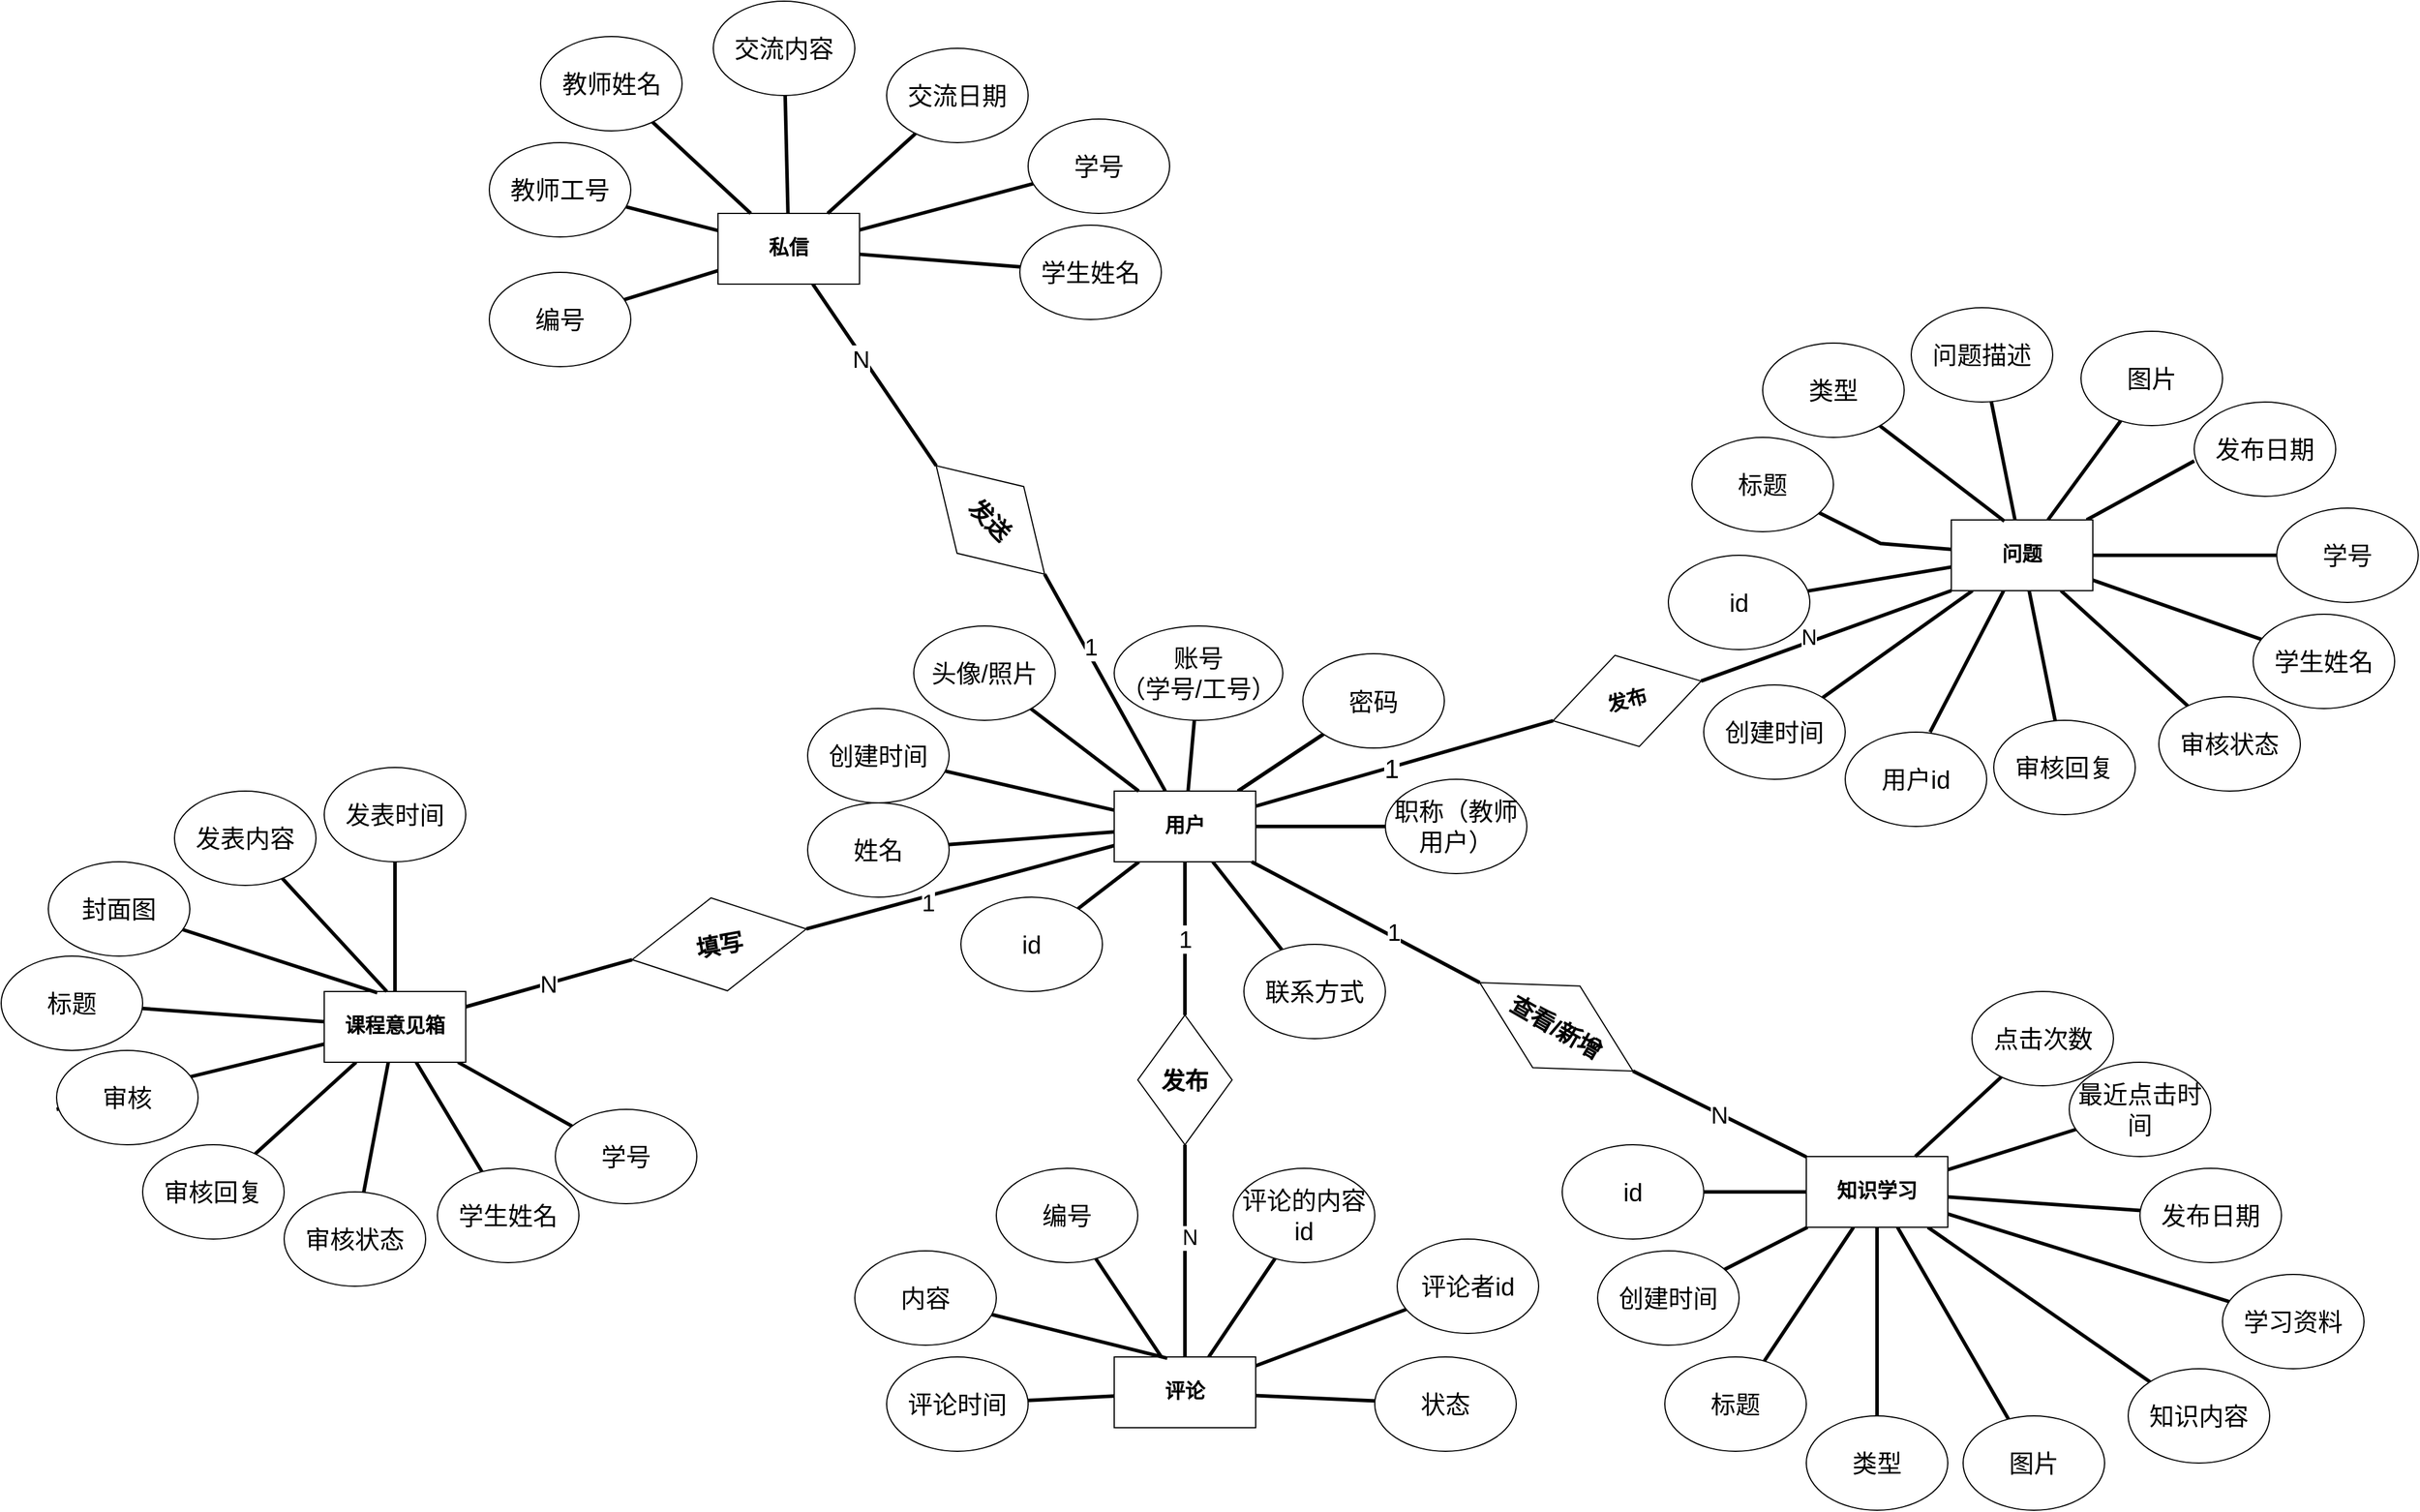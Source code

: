<mxfile version="21.3.5" type="github" pages="5">
  <diagram name="第 1 页" id="lqhFtGPekLb3dXe2P2rk">
    <mxGraphModel dx="2253" dy="1961" grid="1" gridSize="10" guides="1" tooltips="1" connect="1" arrows="1" fold="1" page="1" pageScale="1" pageWidth="827" pageHeight="1169" math="0" shadow="0">
      <root>
        <mxCell id="0" />
        <mxCell id="1" parent="0" />
        <mxCell id="Dka6jU04fZYeaKy0mmvw-1" style="rounded=0;orthogonalLoop=1;jettySize=auto;html=1;endArrow=none;endFill=0;strokeWidth=3;" parent="1" source="Dka6jU04fZYeaKy0mmvw-7" target="Dka6jU04fZYeaKy0mmvw-8" edge="1">
          <mxGeometry relative="1" as="geometry" />
        </mxCell>
        <mxCell id="Dka6jU04fZYeaKy0mmvw-2" style="edgeStyle=none;shape=connector;rounded=0;orthogonalLoop=1;jettySize=auto;html=1;entryX=0;entryY=0.625;entryDx=0;entryDy=0;entryPerimeter=0;labelBackgroundColor=default;strokeWidth=3;fontFamily=Helvetica;fontSize=11;fontColor=default;endArrow=none;endFill=0;" parent="1" source="Dka6jU04fZYeaKy0mmvw-7" target="Dka6jU04fZYeaKy0mmvw-16" edge="1">
          <mxGeometry relative="1" as="geometry" />
        </mxCell>
        <mxCell id="Dka6jU04fZYeaKy0mmvw-3" style="edgeStyle=none;shape=connector;rounded=0;orthogonalLoop=1;jettySize=auto;html=1;labelBackgroundColor=default;strokeWidth=3;fontFamily=Helvetica;fontSize=11;fontColor=default;endArrow=none;endFill=0;" parent="1" source="Dka6jU04fZYeaKy0mmvw-7" target="Dka6jU04fZYeaKy0mmvw-15" edge="1">
          <mxGeometry relative="1" as="geometry" />
        </mxCell>
        <mxCell id="Dka6jU04fZYeaKy0mmvw-4" style="edgeStyle=none;shape=connector;rounded=0;orthogonalLoop=1;jettySize=auto;html=1;labelBackgroundColor=default;strokeWidth=3;fontFamily=Helvetica;fontSize=11;fontColor=default;endArrow=none;endFill=0;" parent="1" source="Dka6jU04fZYeaKy0mmvw-7" target="Dka6jU04fZYeaKy0mmvw-17" edge="1">
          <mxGeometry relative="1" as="geometry" />
        </mxCell>
        <mxCell id="Dka6jU04fZYeaKy0mmvw-5" style="edgeStyle=none;shape=connector;rounded=0;orthogonalLoop=1;jettySize=auto;html=1;labelBackgroundColor=default;strokeWidth=3;fontFamily=Helvetica;fontSize=11;fontColor=default;endArrow=none;endFill=0;" parent="1" source="Dka6jU04fZYeaKy0mmvw-7" target="Dka6jU04fZYeaKy0mmvw-18" edge="1">
          <mxGeometry relative="1" as="geometry" />
        </mxCell>
        <mxCell id="Dka6jU04fZYeaKy0mmvw-6" style="edgeStyle=none;shape=connector;rounded=0;orthogonalLoop=1;jettySize=auto;html=1;labelBackgroundColor=default;strokeWidth=3;fontFamily=Helvetica;fontSize=11;fontColor=default;endArrow=none;endFill=0;" parent="1" source="Dka6jU04fZYeaKy0mmvw-7" target="Dka6jU04fZYeaKy0mmvw-19" edge="1">
          <mxGeometry relative="1" as="geometry" />
        </mxCell>
        <mxCell id="Dka6jU04fZYeaKy0mmvw-7" value="课程意见箱" style="rounded=0;whiteSpace=wrap;html=1;fontFamily=Times New Roman;fontStyle=1;fontSize=17;" parent="1" vertex="1">
          <mxGeometry x="230" y="380" width="120" height="60" as="geometry" />
        </mxCell>
        <mxCell id="Dka6jU04fZYeaKy0mmvw-8" value="标题" style="ellipse;whiteSpace=wrap;html=1;fontSize=21;" parent="1" vertex="1">
          <mxGeometry x="-44" y="350" width="120" height="80" as="geometry" />
        </mxCell>
        <mxCell id="Dka6jU04fZYeaKy0mmvw-9" style="rounded=0;orthogonalLoop=1;jettySize=auto;html=1;endArrow=none;endFill=0;strokeWidth=3;exitX=0.375;exitY=0.017;exitDx=0;exitDy=0;exitPerimeter=0;" parent="1" source="Dka6jU04fZYeaKy0mmvw-7" target="Dka6jU04fZYeaKy0mmvw-10" edge="1">
          <mxGeometry relative="1" as="geometry">
            <mxPoint x="220" y="340" as="sourcePoint" />
          </mxGeometry>
        </mxCell>
        <mxCell id="Dka6jU04fZYeaKy0mmvw-10" value="封面图" style="ellipse;whiteSpace=wrap;html=1;fontSize=21;" parent="1" vertex="1">
          <mxGeometry x="-4" y="270" width="120" height="80" as="geometry" />
        </mxCell>
        <mxCell id="Dka6jU04fZYeaKy0mmvw-11" style="rounded=0;orthogonalLoop=1;jettySize=auto;html=1;endArrow=none;endFill=0;strokeWidth=3;" parent="1" source="Dka6jU04fZYeaKy0mmvw-7" target="Dka6jU04fZYeaKy0mmvw-12" edge="1">
          <mxGeometry relative="1" as="geometry">
            <mxPoint x="304" y="363" as="sourcePoint" />
          </mxGeometry>
        </mxCell>
        <mxCell id="Dka6jU04fZYeaKy0mmvw-12" value="发表时间" style="ellipse;whiteSpace=wrap;html=1;fontSize=21;" parent="1" vertex="1">
          <mxGeometry x="230" y="190" width="120" height="80" as="geometry" />
        </mxCell>
        <mxCell id="Dka6jU04fZYeaKy0mmvw-13" style="edgeStyle=none;shape=connector;rounded=0;orthogonalLoop=1;jettySize=auto;html=1;entryX=0.442;entryY=0;entryDx=0;entryDy=0;entryPerimeter=0;labelBackgroundColor=default;strokeWidth=3;fontFamily=Helvetica;fontSize=11;fontColor=default;endArrow=none;endFill=0;" parent="1" source="Dka6jU04fZYeaKy0mmvw-14" target="Dka6jU04fZYeaKy0mmvw-7" edge="1">
          <mxGeometry relative="1" as="geometry" />
        </mxCell>
        <mxCell id="Dka6jU04fZYeaKy0mmvw-14" value="发表内容" style="ellipse;whiteSpace=wrap;html=1;fontSize=21;" parent="1" vertex="1">
          <mxGeometry x="103" y="210" width="120" height="80" as="geometry" />
        </mxCell>
        <mxCell id="Dka6jU04fZYeaKy0mmvw-15" value="学号" style="ellipse;whiteSpace=wrap;html=1;fontSize=21;" parent="1" vertex="1">
          <mxGeometry x="426" y="480" width="120" height="80" as="geometry" />
        </mxCell>
        <mxCell id="Dka6jU04fZYeaKy0mmvw-16" value="审核" style="ellipse;whiteSpace=wrap;html=1;fontSize=21;" parent="1" vertex="1">
          <mxGeometry x="3" y="430" width="120" height="80" as="geometry" />
        </mxCell>
        <mxCell id="Dka6jU04fZYeaKy0mmvw-17" value="学生姓名" style="ellipse;whiteSpace=wrap;html=1;fontSize=21;" parent="1" vertex="1">
          <mxGeometry x="326" y="530" width="120" height="80" as="geometry" />
        </mxCell>
        <mxCell id="Dka6jU04fZYeaKy0mmvw-18" value="审核状态" style="ellipse;whiteSpace=wrap;html=1;fontSize=21;" parent="1" vertex="1">
          <mxGeometry x="196" y="550" width="120" height="80" as="geometry" />
        </mxCell>
        <mxCell id="Dka6jU04fZYeaKy0mmvw-19" value="审核回复" style="ellipse;whiteSpace=wrap;html=1;fontSize=21;" parent="1" vertex="1">
          <mxGeometry x="76" y="510" width="120" height="80" as="geometry" />
        </mxCell>
        <mxCell id="Dka6jU04fZYeaKy0mmvw-20" style="rounded=0;orthogonalLoop=1;jettySize=auto;html=1;endArrow=none;endFill=0;strokeWidth=3;" parent="1" source="Dka6jU04fZYeaKy0mmvw-26" target="Dka6jU04fZYeaKy0mmvw-27" edge="1">
          <mxGeometry relative="1" as="geometry">
            <Array as="points">
              <mxPoint x="1550" />
            </Array>
          </mxGeometry>
        </mxCell>
        <mxCell id="Dka6jU04fZYeaKy0mmvw-21" style="edgeStyle=none;shape=connector;rounded=0;orthogonalLoop=1;jettySize=auto;html=1;entryX=0;entryY=0.625;entryDx=0;entryDy=0;entryPerimeter=0;labelBackgroundColor=default;strokeWidth=3;fontFamily=Helvetica;fontSize=11;fontColor=default;endArrow=none;endFill=0;" parent="1" source="Dka6jU04fZYeaKy0mmvw-26" target="Dka6jU04fZYeaKy0mmvw-35" edge="1">
          <mxGeometry relative="1" as="geometry" />
        </mxCell>
        <mxCell id="Dka6jU04fZYeaKy0mmvw-22" style="edgeStyle=none;shape=connector;rounded=0;orthogonalLoop=1;jettySize=auto;html=1;labelBackgroundColor=default;strokeWidth=3;fontFamily=Helvetica;fontSize=11;fontColor=default;endArrow=none;endFill=0;" parent="1" source="Dka6jU04fZYeaKy0mmvw-26" target="Dka6jU04fZYeaKy0mmvw-34" edge="1">
          <mxGeometry relative="1" as="geometry" />
        </mxCell>
        <mxCell id="Dka6jU04fZYeaKy0mmvw-23" style="edgeStyle=none;shape=connector;rounded=0;orthogonalLoop=1;jettySize=auto;html=1;labelBackgroundColor=default;strokeWidth=3;fontFamily=Helvetica;fontSize=11;fontColor=default;endArrow=none;endFill=0;" parent="1" source="Dka6jU04fZYeaKy0mmvw-26" target="Dka6jU04fZYeaKy0mmvw-36" edge="1">
          <mxGeometry relative="1" as="geometry" />
        </mxCell>
        <mxCell id="Dka6jU04fZYeaKy0mmvw-24" style="edgeStyle=none;shape=connector;rounded=0;orthogonalLoop=1;jettySize=auto;html=1;labelBackgroundColor=default;strokeWidth=3;fontFamily=Helvetica;fontSize=11;fontColor=default;endArrow=none;endFill=0;" parent="1" source="Dka6jU04fZYeaKy0mmvw-26" target="Dka6jU04fZYeaKy0mmvw-37" edge="1">
          <mxGeometry relative="1" as="geometry" />
        </mxCell>
        <mxCell id="Dka6jU04fZYeaKy0mmvw-25" style="edgeStyle=none;shape=connector;rounded=0;orthogonalLoop=1;jettySize=auto;html=1;labelBackgroundColor=default;strokeWidth=3;fontFamily=Helvetica;fontSize=11;fontColor=default;endArrow=none;endFill=0;" parent="1" source="Dka6jU04fZYeaKy0mmvw-26" target="Dka6jU04fZYeaKy0mmvw-38" edge="1">
          <mxGeometry relative="1" as="geometry" />
        </mxCell>
        <mxCell id="OiThAVt1DYS7diR-7qcc-2" style="edgeStyle=none;shape=connector;rounded=0;orthogonalLoop=1;jettySize=auto;html=1;labelBackgroundColor=default;strokeColor=default;strokeWidth=3;fontFamily=Helvetica;fontSize=11;fontColor=default;endArrow=none;endFill=0;entryX=0.6;entryY=0;entryDx=0;entryDy=0;entryPerimeter=0;" parent="1" source="Dka6jU04fZYeaKy0mmvw-26" target="OiThAVt1DYS7diR-7qcc-3" edge="1">
          <mxGeometry relative="1" as="geometry">
            <mxPoint x="1476" y="140" as="targetPoint" />
          </mxGeometry>
        </mxCell>
        <mxCell id="OlysF7MPAuGjbZ6JDTf8-4" style="edgeStyle=none;shape=connector;rounded=0;orthogonalLoop=1;jettySize=auto;html=1;labelBackgroundColor=default;strokeColor=default;strokeWidth=3;fontFamily=Helvetica;fontSize=21;fontColor=default;endArrow=none;endFill=0;" edge="1" parent="1" source="Dka6jU04fZYeaKy0mmvw-26" target="OlysF7MPAuGjbZ6JDTf8-3">
          <mxGeometry relative="1" as="geometry" />
        </mxCell>
        <mxCell id="Dka6jU04fZYeaKy0mmvw-26" value="问题" style="rounded=0;whiteSpace=wrap;html=1;fontFamily=Times New Roman;fontStyle=1;fontSize=17;" parent="1" vertex="1">
          <mxGeometry x="1610" y="-20" width="120" height="60" as="geometry" />
        </mxCell>
        <mxCell id="Dka6jU04fZYeaKy0mmvw-27" value="标题" style="ellipse;whiteSpace=wrap;html=1;fontSize=21;" parent="1" vertex="1">
          <mxGeometry x="1390" y="-90" width="120" height="80" as="geometry" />
        </mxCell>
        <mxCell id="Dka6jU04fZYeaKy0mmvw-28" style="rounded=0;orthogonalLoop=1;jettySize=auto;html=1;endArrow=none;endFill=0;strokeWidth=3;exitX=0.375;exitY=0.017;exitDx=0;exitDy=0;exitPerimeter=0;" parent="1" source="Dka6jU04fZYeaKy0mmvw-26" target="Dka6jU04fZYeaKy0mmvw-29" edge="1">
          <mxGeometry relative="1" as="geometry">
            <mxPoint x="1600" y="-40" as="sourcePoint" />
          </mxGeometry>
        </mxCell>
        <mxCell id="Dka6jU04fZYeaKy0mmvw-29" value="类型" style="ellipse;whiteSpace=wrap;html=1;fontSize=21;" parent="1" vertex="1">
          <mxGeometry x="1450" y="-170" width="120" height="80" as="geometry" />
        </mxCell>
        <mxCell id="Dka6jU04fZYeaKy0mmvw-30" style="rounded=0;orthogonalLoop=1;jettySize=auto;html=1;endArrow=none;endFill=0;strokeWidth=3;" parent="1" source="Dka6jU04fZYeaKy0mmvw-26" target="Dka6jU04fZYeaKy0mmvw-31" edge="1">
          <mxGeometry relative="1" as="geometry">
            <mxPoint x="1696" y="-40" as="sourcePoint" />
          </mxGeometry>
        </mxCell>
        <mxCell id="Dka6jU04fZYeaKy0mmvw-31" value="图片" style="ellipse;whiteSpace=wrap;html=1;fontSize=21;" parent="1" vertex="1">
          <mxGeometry x="1720" y="-180" width="120" height="80" as="geometry" />
        </mxCell>
        <mxCell id="Dka6jU04fZYeaKy0mmvw-32" style="edgeStyle=none;shape=connector;rounded=0;orthogonalLoop=1;jettySize=auto;html=1;labelBackgroundColor=default;strokeWidth=3;fontFamily=Helvetica;fontSize=11;fontColor=default;endArrow=none;endFill=0;" parent="1" source="Dka6jU04fZYeaKy0mmvw-33" target="Dka6jU04fZYeaKy0mmvw-26" edge="1">
          <mxGeometry relative="1" as="geometry" />
        </mxCell>
        <mxCell id="Dka6jU04fZYeaKy0mmvw-33" value="问题描述" style="ellipse;whiteSpace=wrap;html=1;fontSize=21;" parent="1" vertex="1">
          <mxGeometry x="1576" y="-200" width="120" height="80" as="geometry" />
        </mxCell>
        <mxCell id="Dka6jU04fZYeaKy0mmvw-34" value="学号" style="ellipse;whiteSpace=wrap;html=1;fontSize=21;" parent="1" vertex="1">
          <mxGeometry x="1886" y="-30" width="120" height="80" as="geometry" />
        </mxCell>
        <mxCell id="Dka6jU04fZYeaKy0mmvw-35" value="发布日期" style="ellipse;whiteSpace=wrap;html=1;fontSize=21;" parent="1" vertex="1">
          <mxGeometry x="1816" y="-120" width="120" height="80" as="geometry" />
        </mxCell>
        <mxCell id="Dka6jU04fZYeaKy0mmvw-36" value="学生姓名" style="ellipse;whiteSpace=wrap;html=1;fontSize=21;" parent="1" vertex="1">
          <mxGeometry x="1866" y="60" width="120" height="80" as="geometry" />
        </mxCell>
        <mxCell id="Dka6jU04fZYeaKy0mmvw-37" value="审核状态" style="ellipse;whiteSpace=wrap;html=1;fontSize=21;" parent="1" vertex="1">
          <mxGeometry x="1786" y="130" width="120" height="80" as="geometry" />
        </mxCell>
        <mxCell id="Dka6jU04fZYeaKy0mmvw-38" value="审核回复" style="ellipse;whiteSpace=wrap;html=1;fontSize=21;" parent="1" vertex="1">
          <mxGeometry x="1646" y="150" width="120" height="80" as="geometry" />
        </mxCell>
        <mxCell id="OiThAVt1DYS7diR-7qcc-3" value="用户id" style="ellipse;whiteSpace=wrap;html=1;fontSize=21;" parent="1" vertex="1">
          <mxGeometry x="1520" y="160" width="120" height="80" as="geometry" />
        </mxCell>
        <mxCell id="CoflHbQU25LNIASBhHmg-1" style="rounded=0;orthogonalLoop=1;jettySize=auto;html=1;endArrow=none;endFill=0;strokeWidth=3;" parent="1" source="CoflHbQU25LNIASBhHmg-6" target="CoflHbQU25LNIASBhHmg-7" edge="1">
          <mxGeometry relative="1" as="geometry" />
        </mxCell>
        <mxCell id="CoflHbQU25LNIASBhHmg-2" style="edgeStyle=none;shape=connector;rounded=0;orthogonalLoop=1;jettySize=auto;html=1;labelBackgroundColor=default;strokeWidth=3;fontFamily=Helvetica;fontSize=11;fontColor=default;endArrow=none;endFill=0;" parent="1" source="CoflHbQU25LNIASBhHmg-6" target="CoflHbQU25LNIASBhHmg-15" edge="1">
          <mxGeometry relative="1" as="geometry" />
        </mxCell>
        <mxCell id="CoflHbQU25LNIASBhHmg-3" style="edgeStyle=none;shape=connector;rounded=0;orthogonalLoop=1;jettySize=auto;html=1;labelBackgroundColor=default;strokeWidth=3;fontFamily=Helvetica;fontSize=11;fontColor=default;endArrow=none;endFill=0;" parent="1" source="CoflHbQU25LNIASBhHmg-6" target="CoflHbQU25LNIASBhHmg-14" edge="1">
          <mxGeometry relative="1" as="geometry" />
        </mxCell>
        <mxCell id="CoflHbQU25LNIASBhHmg-4" style="edgeStyle=none;shape=connector;rounded=0;orthogonalLoop=1;jettySize=auto;html=1;labelBackgroundColor=default;strokeWidth=3;fontFamily=Helvetica;fontSize=11;fontColor=default;endArrow=none;endFill=0;" parent="1" source="CoflHbQU25LNIASBhHmg-6" target="CoflHbQU25LNIASBhHmg-16" edge="1">
          <mxGeometry relative="1" as="geometry" />
        </mxCell>
        <mxCell id="DhHfF7Gt9AGHQxmGP0rE-2" value="" style="edgeStyle=none;shape=connector;rounded=0;orthogonalLoop=1;jettySize=auto;html=1;labelBackgroundColor=default;strokeColor=default;strokeWidth=3;fontFamily=Helvetica;fontSize=11;fontColor=default;endArrow=none;endFill=0;" parent="1" source="CoflHbQU25LNIASBhHmg-6" target="CoflHbQU25LNIASBhHmg-15" edge="1">
          <mxGeometry relative="1" as="geometry" />
        </mxCell>
        <mxCell id="DhHfF7Gt9AGHQxmGP0rE-3" value="" style="edgeStyle=none;shape=connector;rounded=0;orthogonalLoop=1;jettySize=auto;html=1;labelBackgroundColor=default;strokeColor=default;strokeWidth=3;fontFamily=Helvetica;fontSize=11;fontColor=default;endArrow=none;endFill=0;" parent="1" source="CoflHbQU25LNIASBhHmg-6" target="CoflHbQU25LNIASBhHmg-15" edge="1">
          <mxGeometry relative="1" as="geometry" />
        </mxCell>
        <mxCell id="DhHfF7Gt9AGHQxmGP0rE-6" value="" style="edgeStyle=none;shape=connector;rounded=0;orthogonalLoop=1;jettySize=auto;html=1;labelBackgroundColor=default;strokeColor=default;strokeWidth=3;fontFamily=Helvetica;fontSize=11;fontColor=default;endArrow=none;endFill=0;entryX=0;entryY=0.5;entryDx=0;entryDy=0;" parent="1" source="CoflHbQU25LNIASBhHmg-6" target="DhHfF7Gt9AGHQxmGP0rE-5" edge="1">
          <mxGeometry relative="1" as="geometry" />
        </mxCell>
        <mxCell id="DhHfF7Gt9AGHQxmGP0rE-7" value="1" style="edgeLabel;html=1;align=center;verticalAlign=middle;resizable=0;points=[];fontSize=22;fontFamily=Helvetica;fontColor=default;" parent="DhHfF7Gt9AGHQxmGP0rE-6" vertex="1" connectable="0">
          <mxGeometry x="-0.095" y="-2" relative="1" as="geometry">
            <mxPoint as="offset" />
          </mxGeometry>
        </mxCell>
        <mxCell id="8DWV62_ZAQRb8C2Tgm2x-6" value="1" style="edgeStyle=none;shape=connector;rounded=0;orthogonalLoop=1;jettySize=auto;html=1;labelBackgroundColor=default;strokeColor=default;strokeWidth=3;fontFamily=Helvetica;fontSize=20;fontColor=default;endArrow=none;endFill=0;" parent="1" source="CoflHbQU25LNIASBhHmg-6" target="8DWV62_ZAQRb8C2Tgm2x-7" edge="1">
          <mxGeometry relative="1" as="geometry">
            <mxPoint x="980.0" y="430" as="targetPoint" />
            <Array as="points" />
          </mxGeometry>
        </mxCell>
        <mxCell id="CoflHbQU25LNIASBhHmg-6" value="用户" style="rounded=0;whiteSpace=wrap;html=1;fontFamily=Times New Roman;fontStyle=1;fontSize=17;" parent="1" vertex="1">
          <mxGeometry x="900" y="210" width="120" height="60" as="geometry" />
        </mxCell>
        <mxCell id="CoflHbQU25LNIASBhHmg-7" value="id" style="ellipse;whiteSpace=wrap;html=1;fontSize=21;" parent="1" vertex="1">
          <mxGeometry x="770" y="300" width="120" height="80" as="geometry" />
        </mxCell>
        <mxCell id="CoflHbQU25LNIASBhHmg-8" style="rounded=0;orthogonalLoop=1;jettySize=auto;html=1;endArrow=none;endFill=0;strokeWidth=3;" parent="1" source="CoflHbQU25LNIASBhHmg-6" target="CoflHbQU25LNIASBhHmg-9" edge="1">
          <mxGeometry relative="1" as="geometry">
            <mxPoint x="969" y="150" as="sourcePoint" />
          </mxGeometry>
        </mxCell>
        <mxCell id="CoflHbQU25LNIASBhHmg-9" value="姓名" style="ellipse;whiteSpace=wrap;html=1;fontSize=21;" parent="1" vertex="1">
          <mxGeometry x="640" y="220" width="120" height="80" as="geometry" />
        </mxCell>
        <mxCell id="CoflHbQU25LNIASBhHmg-10" style="rounded=0;orthogonalLoop=1;jettySize=auto;html=1;endArrow=none;endFill=0;strokeWidth=3;" parent="1" source="CoflHbQU25LNIASBhHmg-6" target="CoflHbQU25LNIASBhHmg-11" edge="1">
          <mxGeometry relative="1" as="geometry">
            <mxPoint x="1159" y="90" as="sourcePoint" />
          </mxGeometry>
        </mxCell>
        <mxCell id="CoflHbQU25LNIASBhHmg-11" value="账号&lt;br&gt;（学号/工号）" style="ellipse;whiteSpace=wrap;html=1;fontSize=21;" parent="1" vertex="1">
          <mxGeometry x="900" y="70" width="143" height="80" as="geometry" />
        </mxCell>
        <mxCell id="CoflHbQU25LNIASBhHmg-12" style="edgeStyle=none;shape=connector;rounded=0;orthogonalLoop=1;jettySize=auto;html=1;labelBackgroundColor=default;strokeWidth=3;fontFamily=Helvetica;fontSize=11;fontColor=default;endArrow=none;endFill=0;" parent="1" source="CoflHbQU25LNIASBhHmg-13" target="CoflHbQU25LNIASBhHmg-6" edge="1">
          <mxGeometry relative="1" as="geometry" />
        </mxCell>
        <mxCell id="CoflHbQU25LNIASBhHmg-13" value="头像/照片" style="ellipse;whiteSpace=wrap;html=1;fontSize=21;" parent="1" vertex="1">
          <mxGeometry x="730" y="70" width="120" height="80" as="geometry" />
        </mxCell>
        <mxCell id="CoflHbQU25LNIASBhHmg-14" value="职称（教师用户）" style="ellipse;whiteSpace=wrap;html=1;fontSize=21;" parent="1" vertex="1">
          <mxGeometry x="1130" y="200" width="120" height="80" as="geometry" />
        </mxCell>
        <mxCell id="CoflHbQU25LNIASBhHmg-15" value="密码" style="ellipse;whiteSpace=wrap;html=1;fontSize=21;" parent="1" vertex="1">
          <mxGeometry x="1060" y="93.53" width="120" height="80" as="geometry" />
        </mxCell>
        <mxCell id="CoflHbQU25LNIASBhHmg-16" value="联系方式" style="ellipse;whiteSpace=wrap;html=1;fontSize=21;" parent="1" vertex="1">
          <mxGeometry x="1010" y="340" width="120" height="80" as="geometry" />
        </mxCell>
        <mxCell id="DhHfF7Gt9AGHQxmGP0rE-8" style="edgeStyle=none;shape=connector;rounded=0;orthogonalLoop=1;jettySize=auto;html=1;exitX=1;exitY=0.5;exitDx=0;exitDy=0;entryX=0;entryY=1;entryDx=0;entryDy=0;labelBackgroundColor=default;strokeColor=default;strokeWidth=3;fontFamily=Helvetica;fontSize=11;fontColor=default;endArrow=none;endFill=0;" parent="1" source="DhHfF7Gt9AGHQxmGP0rE-5" target="Dka6jU04fZYeaKy0mmvw-26" edge="1">
          <mxGeometry relative="1" as="geometry" />
        </mxCell>
        <mxCell id="DhHfF7Gt9AGHQxmGP0rE-19" value="N" style="edgeLabel;html=1;align=center;verticalAlign=middle;resizable=0;points=[];fontSize=18;fontFamily=Helvetica;fontColor=default;" parent="DhHfF7Gt9AGHQxmGP0rE-8" vertex="1" connectable="0">
          <mxGeometry x="-0.125" y="4" relative="1" as="geometry">
            <mxPoint as="offset" />
          </mxGeometry>
        </mxCell>
        <mxCell id="DhHfF7Gt9AGHQxmGP0rE-5" value="发布" style="rhombus;whiteSpace=wrap;html=1;fontSize=17;fontFamily=Times New Roman;rounded=0;fontStyle=1;rotation=-15;" parent="1" vertex="1">
          <mxGeometry x="1270" y="93.53" width="130" height="80" as="geometry" />
        </mxCell>
        <mxCell id="hlwt7hUGDwy9YGpmmcux-2" style="edgeStyle=none;shape=connector;rounded=0;orthogonalLoop=1;jettySize=auto;html=1;exitX=1;exitY=0.5;exitDx=0;exitDy=0;labelBackgroundColor=default;strokeColor=default;strokeWidth=3;fontFamily=Helvetica;fontSize=11;fontColor=default;endArrow=none;endFill=0;" parent="1" source="hlwt7hUGDwy9YGpmmcux-1" target="CoflHbQU25LNIASBhHmg-6" edge="1">
          <mxGeometry relative="1" as="geometry" />
        </mxCell>
        <mxCell id="hlwt7hUGDwy9YGpmmcux-4" value="1" style="edgeLabel;html=1;align=center;verticalAlign=middle;resizable=0;points=[];fontSize=20;fontFamily=Helvetica;fontColor=default;" parent="hlwt7hUGDwy9YGpmmcux-2" vertex="1" connectable="0">
          <mxGeometry x="-0.219" y="-4" relative="1" as="geometry">
            <mxPoint as="offset" />
          </mxGeometry>
        </mxCell>
        <mxCell id="hlwt7hUGDwy9YGpmmcux-3" value="N" style="edgeStyle=none;shape=connector;rounded=0;orthogonalLoop=1;jettySize=auto;html=1;exitX=0;exitY=0.5;exitDx=0;exitDy=0;labelBackgroundColor=default;strokeColor=default;strokeWidth=3;fontFamily=Helvetica;fontSize=20;fontColor=default;endArrow=none;endFill=0;" parent="1" source="hlwt7hUGDwy9YGpmmcux-1" target="Dka6jU04fZYeaKy0mmvw-7" edge="1">
          <mxGeometry relative="1" as="geometry" />
        </mxCell>
        <mxCell id="hlwt7hUGDwy9YGpmmcux-1" value="填写" style="rhombus;whiteSpace=wrap;html=1;fontFamily=Helvetica;fontSize=20;fontColor=default;fontStyle=1;rotation=-10;" parent="1" vertex="1">
          <mxGeometry x="490" y="300" width="150" height="80" as="geometry" />
        </mxCell>
        <mxCell id="9pGrhSEbqwxbZJO8KtTE-1" style="rounded=0;orthogonalLoop=1;jettySize=auto;html=1;endArrow=none;endFill=0;strokeWidth=3;" parent="1" source="9pGrhSEbqwxbZJO8KtTE-6" target="9pGrhSEbqwxbZJO8KtTE-7" edge="1">
          <mxGeometry relative="1" as="geometry" />
        </mxCell>
        <mxCell id="9pGrhSEbqwxbZJO8KtTE-4" style="edgeStyle=none;shape=connector;rounded=0;orthogonalLoop=1;jettySize=auto;html=1;labelBackgroundColor=default;strokeWidth=3;fontFamily=Helvetica;fontSize=11;fontColor=default;endArrow=none;endFill=0;" parent="1" source="9pGrhSEbqwxbZJO8KtTE-6" target="9pGrhSEbqwxbZJO8KtTE-16" edge="1">
          <mxGeometry relative="1" as="geometry" />
        </mxCell>
        <mxCell id="9pGrhSEbqwxbZJO8KtTE-5" style="edgeStyle=none;shape=connector;rounded=0;orthogonalLoop=1;jettySize=auto;html=1;labelBackgroundColor=default;strokeWidth=3;fontFamily=Helvetica;fontSize=11;fontColor=default;endArrow=none;endFill=0;" parent="1" source="9pGrhSEbqwxbZJO8KtTE-6" target="9pGrhSEbqwxbZJO8KtTE-17" edge="1">
          <mxGeometry relative="1" as="geometry" />
        </mxCell>
        <mxCell id="8DWV62_ZAQRb8C2Tgm2x-1" style="edgeStyle=none;shape=connector;rounded=0;orthogonalLoop=1;jettySize=auto;html=1;labelBackgroundColor=default;strokeColor=default;strokeWidth=3;fontFamily=Helvetica;fontSize=11;fontColor=default;endArrow=none;endFill=0;entryX=0;entryY=0.5;entryDx=0;entryDy=0;" parent="1" source="9pGrhSEbqwxbZJO8KtTE-6" target="8DWV62_ZAQRb8C2Tgm2x-2" edge="1">
          <mxGeometry relative="1" as="geometry">
            <mxPoint x="590" y="-20" as="targetPoint" />
          </mxGeometry>
        </mxCell>
        <mxCell id="8DWV62_ZAQRb8C2Tgm2x-5" value="N" style="edgeLabel;html=1;align=center;verticalAlign=middle;resizable=0;points=[];fontSize=20;fontFamily=Helvetica;fontColor=default;" parent="8DWV62_ZAQRb8C2Tgm2x-1" vertex="1" connectable="0">
          <mxGeometry x="-0.202" y="-2" relative="1" as="geometry">
            <mxPoint as="offset" />
          </mxGeometry>
        </mxCell>
        <mxCell id="9pGrhSEbqwxbZJO8KtTE-6" value="私信" style="rounded=0;whiteSpace=wrap;html=1;fontFamily=Times New Roman;fontStyle=1;fontSize=17;" parent="1" vertex="1">
          <mxGeometry x="564" y="-280" width="120" height="60" as="geometry" />
        </mxCell>
        <mxCell id="9pGrhSEbqwxbZJO8KtTE-7" value="编号" style="ellipse;whiteSpace=wrap;html=1;fontSize=21;" parent="1" vertex="1">
          <mxGeometry x="370" y="-230" width="120" height="80" as="geometry" />
        </mxCell>
        <mxCell id="9pGrhSEbqwxbZJO8KtTE-8" style="rounded=0;orthogonalLoop=1;jettySize=auto;html=1;endArrow=none;endFill=0;strokeWidth=3;" parent="1" source="9pGrhSEbqwxbZJO8KtTE-6" target="9pGrhSEbqwxbZJO8KtTE-9" edge="1">
          <mxGeometry relative="1" as="geometry">
            <mxPoint x="514" y="-350" as="sourcePoint" />
          </mxGeometry>
        </mxCell>
        <mxCell id="9pGrhSEbqwxbZJO8KtTE-9" value="教师工号" style="ellipse;whiteSpace=wrap;html=1;fontSize=21;" parent="1" vertex="1">
          <mxGeometry x="370" y="-340" width="120" height="80" as="geometry" />
        </mxCell>
        <mxCell id="9pGrhSEbqwxbZJO8KtTE-10" style="rounded=0;orthogonalLoop=1;jettySize=auto;html=1;endArrow=none;endFill=0;strokeWidth=3;" parent="1" source="9pGrhSEbqwxbZJO8KtTE-6" target="9pGrhSEbqwxbZJO8KtTE-11" edge="1">
          <mxGeometry relative="1" as="geometry">
            <mxPoint x="704" y="-410" as="sourcePoint" />
          </mxGeometry>
        </mxCell>
        <mxCell id="9pGrhSEbqwxbZJO8KtTE-11" value="交流内容" style="ellipse;whiteSpace=wrap;html=1;fontSize=21;" parent="1" vertex="1">
          <mxGeometry x="560" y="-460" width="120" height="80" as="geometry" />
        </mxCell>
        <mxCell id="9pGrhSEbqwxbZJO8KtTE-12" style="edgeStyle=none;shape=connector;rounded=0;orthogonalLoop=1;jettySize=auto;html=1;labelBackgroundColor=default;strokeWidth=3;fontFamily=Helvetica;fontSize=11;fontColor=default;endArrow=none;endFill=0;" parent="1" source="9pGrhSEbqwxbZJO8KtTE-13" target="9pGrhSEbqwxbZJO8KtTE-6" edge="1">
          <mxGeometry relative="1" as="geometry" />
        </mxCell>
        <mxCell id="9pGrhSEbqwxbZJO8KtTE-13" value="教师姓名" style="ellipse;whiteSpace=wrap;html=1;fontSize=21;" parent="1" vertex="1">
          <mxGeometry x="413.5" y="-430" width="120" height="80" as="geometry" />
        </mxCell>
        <mxCell id="9pGrhSEbqwxbZJO8KtTE-16" value="学号" style="ellipse;whiteSpace=wrap;html=1;fontSize=21;" parent="1" vertex="1">
          <mxGeometry x="827" y="-360" width="120" height="80" as="geometry" />
        </mxCell>
        <mxCell id="9pGrhSEbqwxbZJO8KtTE-17" value="学生姓名" style="ellipse;whiteSpace=wrap;html=1;fontSize=21;" parent="1" vertex="1">
          <mxGeometry x="820" y="-270" width="120" height="80" as="geometry" />
        </mxCell>
        <mxCell id="9pGrhSEbqwxbZJO8KtTE-18" style="edgeStyle=none;shape=connector;rounded=0;orthogonalLoop=1;jettySize=auto;html=1;labelBackgroundColor=default;strokeWidth=3;fontFamily=Helvetica;fontSize=11;fontColor=default;endArrow=none;endFill=0;" parent="1" source="9pGrhSEbqwxbZJO8KtTE-19" target="9pGrhSEbqwxbZJO8KtTE-6" edge="1">
          <mxGeometry relative="1" as="geometry" />
        </mxCell>
        <mxCell id="9pGrhSEbqwxbZJO8KtTE-19" value="交流日期" style="ellipse;whiteSpace=wrap;html=1;fontSize=21;" parent="1" vertex="1">
          <mxGeometry x="707" y="-420" width="120" height="80" as="geometry" />
        </mxCell>
        <mxCell id="8DWV62_ZAQRb8C2Tgm2x-3" style="edgeStyle=none;shape=connector;rounded=0;orthogonalLoop=1;jettySize=auto;html=1;labelBackgroundColor=default;strokeColor=default;strokeWidth=3;fontFamily=Helvetica;fontSize=11;fontColor=default;endArrow=none;endFill=0;exitX=1;exitY=0.5;exitDx=0;exitDy=0;" parent="1" source="8DWV62_ZAQRb8C2Tgm2x-2" target="CoflHbQU25LNIASBhHmg-6" edge="1">
          <mxGeometry relative="1" as="geometry" />
        </mxCell>
        <mxCell id="8DWV62_ZAQRb8C2Tgm2x-4" value="1" style="edgeLabel;html=1;align=center;verticalAlign=middle;resizable=0;points=[];fontSize=20;fontFamily=Helvetica;fontColor=default;" parent="8DWV62_ZAQRb8C2Tgm2x-3" vertex="1" connectable="0">
          <mxGeometry x="-0.312" y="4" relative="1" as="geometry">
            <mxPoint y="-1" as="offset" />
          </mxGeometry>
        </mxCell>
        <mxCell id="8DWV62_ZAQRb8C2Tgm2x-2" value="发送" style="rhombus;whiteSpace=wrap;html=1;fontFamily=Helvetica;fontSize=20;fontColor=default;rotation=45;direction=east;fontStyle=1" parent="1" vertex="1">
          <mxGeometry x="730" y="-60" width="130" height="80" as="geometry" />
        </mxCell>
        <mxCell id="8DWV62_ZAQRb8C2Tgm2x-7" value="发布" style="rhombus;whiteSpace=wrap;html=1;fontFamily=Helvetica;fontSize=20;fontColor=default;fontStyle=1" parent="1" vertex="1">
          <mxGeometry x="920" y="400" width="80" height="110" as="geometry" />
        </mxCell>
        <mxCell id="8DWV62_ZAQRb8C2Tgm2x-64" style="rounded=0;orthogonalLoop=1;jettySize=auto;html=1;endArrow=none;endFill=0;strokeWidth=3;" parent="1" source="8DWV62_ZAQRb8C2Tgm2x-71" target="8DWV62_ZAQRb8C2Tgm2x-72" edge="1">
          <mxGeometry relative="1" as="geometry" />
        </mxCell>
        <mxCell id="8DWV62_ZAQRb8C2Tgm2x-67" style="edgeStyle=none;shape=connector;rounded=0;orthogonalLoop=1;jettySize=auto;html=1;labelBackgroundColor=default;strokeWidth=3;fontFamily=Helvetica;fontSize=11;fontColor=default;endArrow=none;endFill=0;" parent="1" source="8DWV62_ZAQRb8C2Tgm2x-71" target="8DWV62_ZAQRb8C2Tgm2x-81" edge="1">
          <mxGeometry relative="1" as="geometry" />
        </mxCell>
        <mxCell id="8DWV62_ZAQRb8C2Tgm2x-68" style="edgeStyle=none;shape=connector;rounded=0;orthogonalLoop=1;jettySize=auto;html=1;labelBackgroundColor=default;strokeWidth=3;fontFamily=Helvetica;fontSize=11;fontColor=default;endArrow=none;endFill=0;" parent="1" source="8DWV62_ZAQRb8C2Tgm2x-71" target="8DWV62_ZAQRb8C2Tgm2x-82" edge="1">
          <mxGeometry relative="1" as="geometry" />
        </mxCell>
        <mxCell id="8DWV62_ZAQRb8C2Tgm2x-69" style="edgeStyle=none;shape=connector;rounded=0;orthogonalLoop=1;jettySize=auto;html=1;labelBackgroundColor=default;strokeWidth=3;fontFamily=Helvetica;fontSize=11;fontColor=default;endArrow=none;endFill=0;" parent="1" source="8DWV62_ZAQRb8C2Tgm2x-71" target="8DWV62_ZAQRb8C2Tgm2x-83" edge="1">
          <mxGeometry relative="1" as="geometry" />
        </mxCell>
        <mxCell id="8DWV62_ZAQRb8C2Tgm2x-70" style="edgeStyle=none;shape=connector;rounded=0;orthogonalLoop=1;jettySize=auto;html=1;labelBackgroundColor=default;strokeColor=default;strokeWidth=3;fontFamily=Helvetica;fontSize=11;fontColor=default;endArrow=none;endFill=0;" parent="1" source="8DWV62_ZAQRb8C2Tgm2x-71" target="8DWV62_ZAQRb8C2Tgm2x-84" edge="1">
          <mxGeometry relative="1" as="geometry">
            <mxPoint x="1570" y="840" as="targetPoint" />
          </mxGeometry>
        </mxCell>
        <mxCell id="8DWV62_ZAQRb8C2Tgm2x-71" value="评论" style="rounded=0;whiteSpace=wrap;html=1;fontFamily=Times New Roman;fontStyle=1;fontSize=17;" parent="1" vertex="1">
          <mxGeometry x="900" y="690" width="120" height="60" as="geometry" />
        </mxCell>
        <mxCell id="8DWV62_ZAQRb8C2Tgm2x-72" value="编号" style="ellipse;whiteSpace=wrap;html=1;fontSize=21;" parent="1" vertex="1">
          <mxGeometry x="800" y="530" width="120" height="80" as="geometry" />
        </mxCell>
        <mxCell id="8DWV62_ZAQRb8C2Tgm2x-73" style="rounded=0;orthogonalLoop=1;jettySize=auto;html=1;endArrow=none;endFill=0;strokeWidth=3;exitX=0.375;exitY=0.017;exitDx=0;exitDy=0;exitPerimeter=0;" parent="1" source="8DWV62_ZAQRb8C2Tgm2x-71" target="8DWV62_ZAQRb8C2Tgm2x-74" edge="1">
          <mxGeometry relative="1" as="geometry">
            <mxPoint x="1694" y="660" as="sourcePoint" />
          </mxGeometry>
        </mxCell>
        <mxCell id="8DWV62_ZAQRb8C2Tgm2x-74" value="内容" style="ellipse;whiteSpace=wrap;html=1;fontSize=21;" parent="1" vertex="1">
          <mxGeometry x="680" y="600" width="120" height="80" as="geometry" />
        </mxCell>
        <mxCell id="8DWV62_ZAQRb8C2Tgm2x-81" value="评论的内容id" style="ellipse;whiteSpace=wrap;html=1;fontSize=21;" parent="1" vertex="1">
          <mxGeometry x="1001" y="530" width="120" height="80" as="geometry" />
        </mxCell>
        <mxCell id="8DWV62_ZAQRb8C2Tgm2x-82" value="评论者id" style="ellipse;whiteSpace=wrap;html=1;fontSize=21;" parent="1" vertex="1">
          <mxGeometry x="1140" y="590" width="120" height="80" as="geometry" />
        </mxCell>
        <mxCell id="8DWV62_ZAQRb8C2Tgm2x-83" value="状态" style="ellipse;whiteSpace=wrap;html=1;fontSize=21;" parent="1" vertex="1">
          <mxGeometry x="1121" y="690" width="120" height="80" as="geometry" />
        </mxCell>
        <mxCell id="8DWV62_ZAQRb8C2Tgm2x-84" value="评论时间" style="ellipse;whiteSpace=wrap;html=1;fontSize=21;" parent="1" vertex="1">
          <mxGeometry x="707" y="690" width="120" height="80" as="geometry" />
        </mxCell>
        <mxCell id="8DWV62_ZAQRb8C2Tgm2x-85" style="edgeStyle=none;shape=connector;rounded=0;orthogonalLoop=1;jettySize=auto;html=1;exitX=0.5;exitY=1;exitDx=0;exitDy=0;labelBackgroundColor=default;strokeColor=default;strokeWidth=3;fontFamily=Helvetica;fontSize=11;fontColor=default;endArrow=none;endFill=0;" parent="1" source="8DWV62_ZAQRb8C2Tgm2x-7" target="8DWV62_ZAQRb8C2Tgm2x-71" edge="1">
          <mxGeometry relative="1" as="geometry">
            <mxPoint x="1492" y="817" as="sourcePoint" />
          </mxGeometry>
        </mxCell>
        <mxCell id="8DWV62_ZAQRb8C2Tgm2x-86" value="N" style="edgeLabel;html=1;align=center;verticalAlign=middle;resizable=0;points=[];fontSize=18;fontFamily=Helvetica;fontColor=default;" parent="8DWV62_ZAQRb8C2Tgm2x-85" vertex="1" connectable="0">
          <mxGeometry x="-0.125" y="4" relative="1" as="geometry">
            <mxPoint as="offset" />
          </mxGeometry>
        </mxCell>
        <mxCell id="Z36lt7qRezP0-_wL2s2s-20" style="edgeStyle=none;shape=connector;rounded=0;orthogonalLoop=1;jettySize=auto;html=1;labelBackgroundColor=default;strokeWidth=3;fontFamily=Helvetica;fontSize=11;fontColor=default;endArrow=none;endFill=0;" edge="1" parent="1" target="Z36lt7qRezP0-_wL2s2s-21" source="CoflHbQU25LNIASBhHmg-6">
          <mxGeometry relative="1" as="geometry">
            <mxPoint x="1020" y="310" as="sourcePoint" />
          </mxGeometry>
        </mxCell>
        <mxCell id="Z36lt7qRezP0-_wL2s2s-21" value="创建时间" style="ellipse;whiteSpace=wrap;html=1;fontSize=21;" vertex="1" parent="1">
          <mxGeometry x="640" y="140" width="120" height="80" as="geometry" />
        </mxCell>
        <mxCell id="OlysF7MPAuGjbZ6JDTf8-2" style="edgeStyle=none;shape=connector;rounded=0;orthogonalLoop=1;jettySize=auto;html=1;labelBackgroundColor=default;strokeColor=default;strokeWidth=3;fontFamily=Helvetica;fontSize=21;fontColor=default;endArrow=none;endFill=0;" edge="1" parent="1" source="OlysF7MPAuGjbZ6JDTf8-1" target="Dka6jU04fZYeaKy0mmvw-26">
          <mxGeometry relative="1" as="geometry" />
        </mxCell>
        <mxCell id="OlysF7MPAuGjbZ6JDTf8-1" value="id" style="ellipse;whiteSpace=wrap;html=1;fontSize=21;" vertex="1" parent="1">
          <mxGeometry x="1370" y="10" width="120" height="80" as="geometry" />
        </mxCell>
        <mxCell id="OlysF7MPAuGjbZ6JDTf8-3" value="创建时间" style="ellipse;whiteSpace=wrap;html=1;fontSize=21;" vertex="1" parent="1">
          <mxGeometry x="1400" y="120" width="120" height="80" as="geometry" />
        </mxCell>
        <mxCell id="lCaZCG53kdqxhAMtbjhM-1" style="rounded=0;orthogonalLoop=1;jettySize=auto;html=1;endArrow=none;endFill=0;strokeWidth=3;" edge="1" parent="1" source="lCaZCG53kdqxhAMtbjhM-7" target="lCaZCG53kdqxhAMtbjhM-8">
          <mxGeometry relative="1" as="geometry" />
        </mxCell>
        <mxCell id="lCaZCG53kdqxhAMtbjhM-2" style="edgeStyle=none;shape=connector;rounded=0;orthogonalLoop=1;jettySize=auto;html=1;labelBackgroundColor=default;strokeWidth=3;fontFamily=Helvetica;fontSize=11;fontColor=default;endArrow=none;endFill=0;" edge="1" parent="1" source="lCaZCG53kdqxhAMtbjhM-7" target="lCaZCG53kdqxhAMtbjhM-16">
          <mxGeometry relative="1" as="geometry" />
        </mxCell>
        <mxCell id="lCaZCG53kdqxhAMtbjhM-3" style="edgeStyle=none;shape=connector;rounded=0;orthogonalLoop=1;jettySize=auto;html=1;labelBackgroundColor=default;strokeWidth=3;fontFamily=Helvetica;fontSize=11;fontColor=default;endArrow=none;endFill=0;" edge="1" parent="1" source="lCaZCG53kdqxhAMtbjhM-7" target="lCaZCG53kdqxhAMtbjhM-15">
          <mxGeometry relative="1" as="geometry" />
        </mxCell>
        <mxCell id="lCaZCG53kdqxhAMtbjhM-4" style="edgeStyle=none;shape=connector;rounded=0;orthogonalLoop=1;jettySize=auto;html=1;labelBackgroundColor=default;strokeWidth=3;fontFamily=Helvetica;fontSize=11;fontColor=default;endArrow=none;endFill=0;" edge="1" parent="1" source="lCaZCG53kdqxhAMtbjhM-7" target="lCaZCG53kdqxhAMtbjhM-17">
          <mxGeometry relative="1" as="geometry" />
        </mxCell>
        <mxCell id="lCaZCG53kdqxhAMtbjhM-5" style="edgeStyle=none;shape=connector;rounded=0;orthogonalLoop=1;jettySize=auto;html=1;labelBackgroundColor=default;strokeWidth=3;fontFamily=Helvetica;fontSize=11;fontColor=default;endArrow=none;endFill=0;" edge="1" parent="1" source="lCaZCG53kdqxhAMtbjhM-7" target="lCaZCG53kdqxhAMtbjhM-18">
          <mxGeometry relative="1" as="geometry" />
        </mxCell>
        <mxCell id="lCaZCG53kdqxhAMtbjhM-6" style="edgeStyle=none;shape=connector;rounded=0;orthogonalLoop=1;jettySize=auto;html=1;labelBackgroundColor=default;strokeWidth=3;fontFamily=Helvetica;fontSize=11;fontColor=default;endArrow=none;endFill=0;" edge="1" parent="1" source="lCaZCG53kdqxhAMtbjhM-7" target="lCaZCG53kdqxhAMtbjhM-19">
          <mxGeometry relative="1" as="geometry" />
        </mxCell>
        <mxCell id="lCaZCG53kdqxhAMtbjhM-7" value="知识学习" style="rounded=0;whiteSpace=wrap;html=1;fontFamily=Times New Roman;fontStyle=1;fontSize=17;" vertex="1" parent="1">
          <mxGeometry x="1487" y="520" width="120" height="60" as="geometry" />
        </mxCell>
        <mxCell id="lCaZCG53kdqxhAMtbjhM-8" value="学习资料" style="ellipse;whiteSpace=wrap;html=1;fontSize=21;" vertex="1" parent="1">
          <mxGeometry x="1840" y="620" width="120" height="80" as="geometry" />
        </mxCell>
        <mxCell id="lCaZCG53kdqxhAMtbjhM-9" style="rounded=0;orthogonalLoop=1;jettySize=auto;html=1;endArrow=none;endFill=0;strokeWidth=3;" edge="1" parent="1" source="lCaZCG53kdqxhAMtbjhM-7" target="lCaZCG53kdqxhAMtbjhM-10">
          <mxGeometry relative="1" as="geometry">
            <mxPoint x="1604" y="560" as="sourcePoint" />
          </mxGeometry>
        </mxCell>
        <mxCell id="lCaZCG53kdqxhAMtbjhM-10" value="id" style="ellipse;whiteSpace=wrap;html=1;fontSize=21;" vertex="1" parent="1">
          <mxGeometry x="1280" y="510" width="120" height="80" as="geometry" />
        </mxCell>
        <mxCell id="lCaZCG53kdqxhAMtbjhM-11" style="rounded=0;orthogonalLoop=1;jettySize=auto;html=1;endArrow=none;endFill=0;strokeWidth=3;" edge="1" parent="1" source="lCaZCG53kdqxhAMtbjhM-7" target="lCaZCG53kdqxhAMtbjhM-12">
          <mxGeometry relative="1" as="geometry">
            <mxPoint x="1688" y="583" as="sourcePoint" />
          </mxGeometry>
        </mxCell>
        <mxCell id="lCaZCG53kdqxhAMtbjhM-12" value="发布日期" style="ellipse;whiteSpace=wrap;html=1;fontSize=21;" vertex="1" parent="1">
          <mxGeometry x="1770" y="530" width="120" height="80" as="geometry" />
        </mxCell>
        <mxCell id="lCaZCG53kdqxhAMtbjhM-13" style="edgeStyle=none;shape=connector;rounded=0;orthogonalLoop=1;jettySize=auto;html=1;labelBackgroundColor=default;strokeWidth=3;fontFamily=Helvetica;fontSize=11;fontColor=default;endArrow=none;endFill=0;" edge="1" parent="1" source="lCaZCG53kdqxhAMtbjhM-14" target="lCaZCG53kdqxhAMtbjhM-7">
          <mxGeometry relative="1" as="geometry" />
        </mxCell>
        <mxCell id="lCaZCG53kdqxhAMtbjhM-14" value="最近点击时间" style="ellipse;whiteSpace=wrap;html=1;fontSize=21;" vertex="1" parent="1">
          <mxGeometry x="1710" y="440" width="120" height="80" as="geometry" />
        </mxCell>
        <mxCell id="lCaZCG53kdqxhAMtbjhM-15" value="图片" style="ellipse;whiteSpace=wrap;html=1;fontSize=21;" vertex="1" parent="1">
          <mxGeometry x="1620" y="740" width="120" height="80" as="geometry" />
        </mxCell>
        <mxCell id="lCaZCG53kdqxhAMtbjhM-16" value="知识内容" style="ellipse;whiteSpace=wrap;html=1;fontSize=21;" vertex="1" parent="1">
          <mxGeometry x="1760" y="700" width="120" height="80" as="geometry" />
        </mxCell>
        <mxCell id="lCaZCG53kdqxhAMtbjhM-17" value="类型" style="ellipse;whiteSpace=wrap;html=1;fontSize=21;" vertex="1" parent="1">
          <mxGeometry x="1487" y="740" width="120" height="80" as="geometry" />
        </mxCell>
        <mxCell id="lCaZCG53kdqxhAMtbjhM-18" value="标题" style="ellipse;whiteSpace=wrap;html=1;fontSize=21;" vertex="1" parent="1">
          <mxGeometry x="1367" y="690" width="120" height="80" as="geometry" />
        </mxCell>
        <mxCell id="lCaZCG53kdqxhAMtbjhM-19" value="创建时间" style="ellipse;whiteSpace=wrap;html=1;fontSize=21;" vertex="1" parent="1">
          <mxGeometry x="1310" y="600" width="120" height="80" as="geometry" />
        </mxCell>
        <mxCell id="lCaZCG53kdqxhAMtbjhM-20" style="edgeStyle=none;shape=connector;rounded=0;orthogonalLoop=1;jettySize=auto;html=1;labelBackgroundColor=default;strokeColor=default;strokeWidth=3;fontFamily=Helvetica;fontSize=11;fontColor=default;endArrow=none;endFill=0;exitX=0;exitY=0.5;exitDx=0;exitDy=0;" edge="1" parent="1" source="lCaZCG53kdqxhAMtbjhM-23" target="CoflHbQU25LNIASBhHmg-6">
          <mxGeometry relative="1" as="geometry">
            <mxPoint x="2284" y="476" as="targetPoint" />
          </mxGeometry>
        </mxCell>
        <mxCell id="lCaZCG53kdqxhAMtbjhM-21" value="1" style="edgeLabel;html=1;align=center;verticalAlign=middle;resizable=0;points=[];fontSize=20;fontFamily=Helvetica;fontColor=default;" vertex="1" connectable="0" parent="lCaZCG53kdqxhAMtbjhM-20">
          <mxGeometry x="-0.219" y="-4" relative="1" as="geometry">
            <mxPoint as="offset" />
          </mxGeometry>
        </mxCell>
        <mxCell id="lCaZCG53kdqxhAMtbjhM-22" value="N" style="edgeStyle=none;shape=connector;rounded=0;orthogonalLoop=1;jettySize=auto;html=1;exitX=1;exitY=0.5;exitDx=0;exitDy=0;labelBackgroundColor=default;strokeColor=default;strokeWidth=3;fontFamily=Helvetica;fontSize=20;fontColor=default;endArrow=none;endFill=0;" edge="1" parent="1" source="lCaZCG53kdqxhAMtbjhM-23" target="lCaZCG53kdqxhAMtbjhM-7">
          <mxGeometry relative="1" as="geometry" />
        </mxCell>
        <mxCell id="lCaZCG53kdqxhAMtbjhM-23" value="查看/新增" style="rhombus;whiteSpace=wrap;html=1;fontFamily=Helvetica;fontSize=20;fontColor=default;fontStyle=1;rotation=30;" vertex="1" parent="1">
          <mxGeometry x="1200" y="370" width="150" height="80" as="geometry" />
        </mxCell>
        <mxCell id="lCaZCG53kdqxhAMtbjhM-27" style="edgeStyle=none;shape=connector;rounded=0;orthogonalLoop=1;jettySize=auto;html=1;labelBackgroundColor=default;strokeWidth=3;fontFamily=Helvetica;fontSize=11;fontColor=default;endArrow=none;endFill=0;" edge="1" parent="1" source="lCaZCG53kdqxhAMtbjhM-28" target="lCaZCG53kdqxhAMtbjhM-7">
          <mxGeometry relative="1" as="geometry">
            <mxPoint x="1524.5" y="471" as="targetPoint" />
          </mxGeometry>
        </mxCell>
        <mxCell id="lCaZCG53kdqxhAMtbjhM-28" value="点击次数" style="ellipse;whiteSpace=wrap;html=1;fontSize=21;" vertex="1" parent="1">
          <mxGeometry x="1627.5" y="380" width="120" height="80" as="geometry" />
        </mxCell>
      </root>
    </mxGraphModel>
  </diagram>
  <diagram id="8_-ymMEbIRobFp0B6nJk" name="问题实体信息图">
    <mxGraphModel dx="1426" dy="1961" grid="1" gridSize="10" guides="1" tooltips="1" connect="1" arrows="1" fold="1" page="1" pageScale="1" pageWidth="827" pageHeight="1169" math="0" shadow="0">
      <root>
        <mxCell id="0" />
        <mxCell id="1" parent="0" />
        <mxCell id="Jr174oZGwQDFoHb5ccLM-1" style="rounded=0;orthogonalLoop=1;jettySize=auto;html=1;endArrow=none;endFill=0;strokeWidth=3;" edge="1" parent="1" source="Jr174oZGwQDFoHb5ccLM-9" target="Jr174oZGwQDFoHb5ccLM-10">
          <mxGeometry relative="1" as="geometry">
            <Array as="points" />
          </mxGeometry>
        </mxCell>
        <mxCell id="Jr174oZGwQDFoHb5ccLM-2" style="edgeStyle=none;shape=connector;rounded=0;orthogonalLoop=1;jettySize=auto;html=1;entryX=0;entryY=0.625;entryDx=0;entryDy=0;entryPerimeter=0;labelBackgroundColor=default;strokeWidth=3;fontFamily=Helvetica;fontSize=11;fontColor=default;endArrow=none;endFill=0;" edge="1" parent="1" source="Jr174oZGwQDFoHb5ccLM-9" target="Jr174oZGwQDFoHb5ccLM-18">
          <mxGeometry relative="1" as="geometry" />
        </mxCell>
        <mxCell id="Jr174oZGwQDFoHb5ccLM-3" style="edgeStyle=none;shape=connector;rounded=0;orthogonalLoop=1;jettySize=auto;html=1;labelBackgroundColor=default;strokeWidth=3;fontFamily=Helvetica;fontSize=11;fontColor=default;endArrow=none;endFill=0;" edge="1" parent="1" source="Jr174oZGwQDFoHb5ccLM-9" target="Jr174oZGwQDFoHb5ccLM-17">
          <mxGeometry relative="1" as="geometry" />
        </mxCell>
        <mxCell id="Jr174oZGwQDFoHb5ccLM-4" style="edgeStyle=none;shape=connector;rounded=0;orthogonalLoop=1;jettySize=auto;html=1;labelBackgroundColor=default;strokeWidth=3;fontFamily=Helvetica;fontSize=11;fontColor=default;endArrow=none;endFill=0;" edge="1" parent="1" source="Jr174oZGwQDFoHb5ccLM-9" target="Jr174oZGwQDFoHb5ccLM-19">
          <mxGeometry relative="1" as="geometry" />
        </mxCell>
        <mxCell id="Jr174oZGwQDFoHb5ccLM-5" style="edgeStyle=none;shape=connector;rounded=0;orthogonalLoop=1;jettySize=auto;html=1;labelBackgroundColor=default;strokeWidth=3;fontFamily=Helvetica;fontSize=11;fontColor=default;endArrow=none;endFill=0;" edge="1" parent="1" source="Jr174oZGwQDFoHb5ccLM-9" target="Jr174oZGwQDFoHb5ccLM-20">
          <mxGeometry relative="1" as="geometry" />
        </mxCell>
        <mxCell id="Jr174oZGwQDFoHb5ccLM-6" style="edgeStyle=none;shape=connector;rounded=0;orthogonalLoop=1;jettySize=auto;html=1;labelBackgroundColor=default;strokeWidth=3;fontFamily=Helvetica;fontSize=11;fontColor=default;endArrow=none;endFill=0;" edge="1" parent="1" source="Jr174oZGwQDFoHb5ccLM-9" target="Jr174oZGwQDFoHb5ccLM-21">
          <mxGeometry relative="1" as="geometry" />
        </mxCell>
        <mxCell id="Jr174oZGwQDFoHb5ccLM-7" style="edgeStyle=none;shape=connector;rounded=0;orthogonalLoop=1;jettySize=auto;html=1;labelBackgroundColor=default;strokeColor=default;strokeWidth=3;fontFamily=Helvetica;fontSize=11;fontColor=default;endArrow=none;endFill=0;entryX=0.6;entryY=0;entryDx=0;entryDy=0;entryPerimeter=0;" edge="1" parent="1" source="Jr174oZGwQDFoHb5ccLM-9" target="Jr174oZGwQDFoHb5ccLM-22">
          <mxGeometry relative="1" as="geometry">
            <mxPoint x="956" y="230" as="targetPoint" />
          </mxGeometry>
        </mxCell>
        <mxCell id="Jr174oZGwQDFoHb5ccLM-8" style="edgeStyle=none;shape=connector;rounded=0;orthogonalLoop=1;jettySize=auto;html=1;labelBackgroundColor=default;strokeColor=default;strokeWidth=3;fontFamily=Helvetica;fontSize=21;fontColor=default;endArrow=none;endFill=0;" edge="1" parent="1" source="Jr174oZGwQDFoHb5ccLM-9" target="Jr174oZGwQDFoHb5ccLM-26">
          <mxGeometry relative="1" as="geometry" />
        </mxCell>
        <mxCell id="Jr174oZGwQDFoHb5ccLM-9" value="问题" style="rounded=0;whiteSpace=wrap;html=1;fontFamily=Times New Roman;fontStyle=1;fontSize=17;" vertex="1" parent="1">
          <mxGeometry x="1090" y="70" width="120" height="60" as="geometry" />
        </mxCell>
        <mxCell id="Jr174oZGwQDFoHb5ccLM-10" value="标题" style="ellipse;whiteSpace=wrap;html=1;fontSize=21;" vertex="1" parent="1">
          <mxGeometry x="860" width="120" height="80" as="geometry" />
        </mxCell>
        <mxCell id="Jr174oZGwQDFoHb5ccLM-11" style="rounded=0;orthogonalLoop=1;jettySize=auto;html=1;endArrow=none;endFill=0;strokeWidth=3;exitX=0.375;exitY=0.017;exitDx=0;exitDy=0;exitPerimeter=0;" edge="1" parent="1" source="Jr174oZGwQDFoHb5ccLM-9" target="Jr174oZGwQDFoHb5ccLM-12">
          <mxGeometry relative="1" as="geometry">
            <mxPoint x="1080" y="50" as="sourcePoint" />
          </mxGeometry>
        </mxCell>
        <mxCell id="Jr174oZGwQDFoHb5ccLM-12" value="类型" style="ellipse;whiteSpace=wrap;html=1;fontSize=21;" vertex="1" parent="1">
          <mxGeometry x="930" y="-80" width="120" height="80" as="geometry" />
        </mxCell>
        <mxCell id="Jr174oZGwQDFoHb5ccLM-13" style="rounded=0;orthogonalLoop=1;jettySize=auto;html=1;endArrow=none;endFill=0;strokeWidth=3;" edge="1" parent="1" source="Jr174oZGwQDFoHb5ccLM-9" target="Jr174oZGwQDFoHb5ccLM-14">
          <mxGeometry relative="1" as="geometry">
            <mxPoint x="1176" y="50" as="sourcePoint" />
          </mxGeometry>
        </mxCell>
        <mxCell id="Jr174oZGwQDFoHb5ccLM-14" value="图片" style="ellipse;whiteSpace=wrap;html=1;fontSize=21;" vertex="1" parent="1">
          <mxGeometry x="1200" y="-90" width="120" height="80" as="geometry" />
        </mxCell>
        <mxCell id="Jr174oZGwQDFoHb5ccLM-15" style="edgeStyle=none;shape=connector;rounded=0;orthogonalLoop=1;jettySize=auto;html=1;labelBackgroundColor=default;strokeWidth=3;fontFamily=Helvetica;fontSize=11;fontColor=default;endArrow=none;endFill=0;" edge="1" parent="1" source="Jr174oZGwQDFoHb5ccLM-16" target="Jr174oZGwQDFoHb5ccLM-9">
          <mxGeometry relative="1" as="geometry" />
        </mxCell>
        <mxCell id="Jr174oZGwQDFoHb5ccLM-16" value="问题描述" style="ellipse;whiteSpace=wrap;html=1;fontSize=21;" vertex="1" parent="1">
          <mxGeometry x="1056" y="-110" width="120" height="80" as="geometry" />
        </mxCell>
        <mxCell id="Jr174oZGwQDFoHb5ccLM-17" value="学号" style="ellipse;whiteSpace=wrap;html=1;fontSize=21;" vertex="1" parent="1">
          <mxGeometry x="1366" y="60" width="120" height="80" as="geometry" />
        </mxCell>
        <mxCell id="Jr174oZGwQDFoHb5ccLM-18" value="发布日期" style="ellipse;whiteSpace=wrap;html=1;fontSize=21;" vertex="1" parent="1">
          <mxGeometry x="1296" y="-30" width="120" height="80" as="geometry" />
        </mxCell>
        <mxCell id="Jr174oZGwQDFoHb5ccLM-19" value="学生姓名" style="ellipse;whiteSpace=wrap;html=1;fontSize=21;" vertex="1" parent="1">
          <mxGeometry x="1346" y="150" width="120" height="80" as="geometry" />
        </mxCell>
        <mxCell id="Jr174oZGwQDFoHb5ccLM-20" value="审核状态" style="ellipse;whiteSpace=wrap;html=1;fontSize=21;" vertex="1" parent="1">
          <mxGeometry x="1266" y="220" width="120" height="80" as="geometry" />
        </mxCell>
        <mxCell id="Jr174oZGwQDFoHb5ccLM-21" value="审核回复" style="ellipse;whiteSpace=wrap;html=1;fontSize=21;" vertex="1" parent="1">
          <mxGeometry x="1126" y="240" width="120" height="80" as="geometry" />
        </mxCell>
        <mxCell id="Jr174oZGwQDFoHb5ccLM-22" value="用户id" style="ellipse;whiteSpace=wrap;html=1;fontSize=21;" vertex="1" parent="1">
          <mxGeometry x="990" y="230" width="120" height="80" as="geometry" />
        </mxCell>
        <mxCell id="Jr174oZGwQDFoHb5ccLM-24" style="edgeStyle=none;shape=connector;rounded=0;orthogonalLoop=1;jettySize=auto;html=1;labelBackgroundColor=default;strokeColor=default;strokeWidth=3;fontFamily=Helvetica;fontSize=21;fontColor=default;endArrow=none;endFill=0;" edge="1" parent="1" source="Jr174oZGwQDFoHb5ccLM-25" target="Jr174oZGwQDFoHb5ccLM-9">
          <mxGeometry relative="1" as="geometry" />
        </mxCell>
        <mxCell id="Jr174oZGwQDFoHb5ccLM-25" value="id" style="ellipse;whiteSpace=wrap;html=1;fontSize=21;" vertex="1" parent="1">
          <mxGeometry x="820" y="90" width="120" height="80" as="geometry" />
        </mxCell>
        <mxCell id="Jr174oZGwQDFoHb5ccLM-26" value="创建时间" style="ellipse;whiteSpace=wrap;html=1;fontSize=21;" vertex="1" parent="1">
          <mxGeometry x="890" y="180" width="120" height="80" as="geometry" />
        </mxCell>
      </root>
    </mxGraphModel>
  </diagram>
  <diagram id="PHl28scKh03x_rlFC0bg" name="用户实体信息图">
    <mxGraphModel dx="1426" dy="792" grid="1" gridSize="10" guides="1" tooltips="1" connect="1" arrows="1" fold="1" page="1" pageScale="1" pageWidth="827" pageHeight="1169" math="0" shadow="0">
      <root>
        <mxCell id="0" />
        <mxCell id="1" parent="0" />
        <mxCell id="BDlIBVACe_V093eJC16X-1" style="rounded=0;orthogonalLoop=1;jettySize=auto;html=1;endArrow=none;endFill=0;strokeWidth=3;" parent="1" source="BDlIBVACe_V093eJC16X-5" target="BDlIBVACe_V093eJC16X-6" edge="1">
          <mxGeometry relative="1" as="geometry" />
        </mxCell>
        <mxCell id="BDlIBVACe_V093eJC16X-2" style="edgeStyle=none;shape=connector;rounded=0;orthogonalLoop=1;jettySize=auto;html=1;labelBackgroundColor=default;strokeWidth=3;fontFamily=Helvetica;fontSize=11;fontColor=default;endArrow=none;endFill=0;" parent="1" source="BDlIBVACe_V093eJC16X-5" target="BDlIBVACe_V093eJC16X-14" edge="1">
          <mxGeometry relative="1" as="geometry" />
        </mxCell>
        <mxCell id="BDlIBVACe_V093eJC16X-3" style="edgeStyle=none;shape=connector;rounded=0;orthogonalLoop=1;jettySize=auto;html=1;labelBackgroundColor=default;strokeWidth=3;fontFamily=Helvetica;fontSize=11;fontColor=default;endArrow=none;endFill=0;" parent="1" source="BDlIBVACe_V093eJC16X-5" target="BDlIBVACe_V093eJC16X-13" edge="1">
          <mxGeometry relative="1" as="geometry" />
        </mxCell>
        <mxCell id="BDlIBVACe_V093eJC16X-4" style="edgeStyle=none;shape=connector;rounded=0;orthogonalLoop=1;jettySize=auto;html=1;labelBackgroundColor=default;strokeWidth=3;fontFamily=Helvetica;fontSize=11;fontColor=default;endArrow=none;endFill=0;" parent="1" source="BDlIBVACe_V093eJC16X-5" target="BDlIBVACe_V093eJC16X-15" edge="1">
          <mxGeometry relative="1" as="geometry" />
        </mxCell>
        <mxCell id="CJAucE-DYdAUb_lENPzs-3" value="" style="edgeStyle=none;shape=connector;rounded=0;orthogonalLoop=1;jettySize=auto;html=1;labelBackgroundColor=default;strokeColor=default;strokeWidth=3;fontFamily=Helvetica;fontSize=11;fontColor=default;endArrow=none;endFill=0;" edge="1" parent="1" source="BDlIBVACe_V093eJC16X-5" target="CJAucE-DYdAUb_lENPzs-2">
          <mxGeometry relative="1" as="geometry" />
        </mxCell>
        <mxCell id="CJAucE-DYdAUb_lENPzs-4" style="edgeStyle=none;shape=connector;rounded=0;orthogonalLoop=1;jettySize=auto;html=1;labelBackgroundColor=default;strokeColor=default;strokeWidth=3;fontFamily=Helvetica;fontSize=21;fontColor=default;endArrow=none;endFill=0;" edge="1" parent="1" source="BDlIBVACe_V093eJC16X-5" target="CJAucE-DYdAUb_lENPzs-5">
          <mxGeometry relative="1" as="geometry">
            <mxPoint x="1230" y="730" as="targetPoint" />
          </mxGeometry>
        </mxCell>
        <mxCell id="BDlIBVACe_V093eJC16X-5" value="用户" style="rounded=0;whiteSpace=wrap;html=1;fontFamily=Times New Roman;fontStyle=1;fontSize=17;" parent="1" vertex="1">
          <mxGeometry x="954" y="590" width="120" height="60" as="geometry" />
        </mxCell>
        <mxCell id="BDlIBVACe_V093eJC16X-6" value="id" style="ellipse;whiteSpace=wrap;html=1;fontSize=21;" parent="1" vertex="1">
          <mxGeometry x="670" y="620" width="120" height="80" as="geometry" />
        </mxCell>
        <mxCell id="BDlIBVACe_V093eJC16X-7" style="rounded=0;orthogonalLoop=1;jettySize=auto;html=1;endArrow=none;endFill=0;strokeWidth=3;" parent="1" source="BDlIBVACe_V093eJC16X-5" target="BDlIBVACe_V093eJC16X-8" edge="1">
          <mxGeometry relative="1" as="geometry">
            <mxPoint x="1035" y="520" as="sourcePoint" />
          </mxGeometry>
        </mxCell>
        <mxCell id="BDlIBVACe_V093eJC16X-8" value="姓名" style="ellipse;whiteSpace=wrap;html=1;fontSize=21;" parent="1" vertex="1">
          <mxGeometry x="720" y="440" width="120" height="80" as="geometry" />
        </mxCell>
        <mxCell id="BDlIBVACe_V093eJC16X-9" style="rounded=0;orthogonalLoop=1;jettySize=auto;html=1;endArrow=none;endFill=0;strokeWidth=3;" parent="1" source="BDlIBVACe_V093eJC16X-5" target="BDlIBVACe_V093eJC16X-10" edge="1">
          <mxGeometry relative="1" as="geometry">
            <mxPoint x="1225" y="460" as="sourcePoint" />
          </mxGeometry>
        </mxCell>
        <mxCell id="BDlIBVACe_V093eJC16X-10" value="账号&lt;br&gt;（学号/工号）" style="ellipse;whiteSpace=wrap;html=1;fontSize=21;" parent="1" vertex="1">
          <mxGeometry x="970" y="360" width="143" height="80" as="geometry" />
        </mxCell>
        <mxCell id="BDlIBVACe_V093eJC16X-11" style="edgeStyle=none;shape=connector;rounded=0;orthogonalLoop=1;jettySize=auto;html=1;labelBackgroundColor=default;strokeWidth=3;fontFamily=Helvetica;fontSize=11;fontColor=default;endArrow=none;endFill=0;" parent="1" source="BDlIBVACe_V093eJC16X-12" target="BDlIBVACe_V093eJC16X-5" edge="1">
          <mxGeometry relative="1" as="geometry" />
        </mxCell>
        <mxCell id="BDlIBVACe_V093eJC16X-12" value="头像/照片" style="ellipse;whiteSpace=wrap;html=1;fontSize=21;" parent="1" vertex="1">
          <mxGeometry x="834" y="380" width="120" height="80" as="geometry" />
        </mxCell>
        <mxCell id="BDlIBVACe_V093eJC16X-13" value="性别" style="ellipse;whiteSpace=wrap;html=1;fontSize=21;" parent="1" vertex="1">
          <mxGeometry x="1210" y="480" width="120" height="80" as="geometry" />
        </mxCell>
        <mxCell id="BDlIBVACe_V093eJC16X-14" value="密码" style="ellipse;whiteSpace=wrap;html=1;fontSize=21;" parent="1" vertex="1">
          <mxGeometry x="1113" y="410" width="120" height="80" as="geometry" />
        </mxCell>
        <mxCell id="BDlIBVACe_V093eJC16X-15" value="联系方式" style="ellipse;whiteSpace=wrap;html=1;fontSize=21;" parent="1" vertex="1">
          <mxGeometry x="1220" y="560" width="120" height="80" as="geometry" />
        </mxCell>
        <mxCell id="CJAucE-DYdAUb_lENPzs-2" value="&lt;span style=&quot;font-weight: normal;&quot;&gt;创建时间&lt;/span&gt;" style="ellipse;whiteSpace=wrap;html=1;fontSize=17;fontFamily=Times New Roman;rounded=0;fontStyle=1;" vertex="1" parent="1">
          <mxGeometry x="680" y="530" width="110" height="80" as="geometry" />
        </mxCell>
        <mxCell id="CJAucE-DYdAUb_lENPzs-5" value="职称（教师用户）" style="ellipse;whiteSpace=wrap;html=1;fontSize=21;" vertex="1" parent="1">
          <mxGeometry x="1220" y="640" width="120" height="80" as="geometry" />
        </mxCell>
      </root>
    </mxGraphModel>
  </diagram>
  <diagram id="RIojP4hN6DMmj83wrMZ5" name="课程意见箱">
    <mxGraphModel dx="2249" dy="780" grid="1" gridSize="10" guides="1" tooltips="1" connect="1" arrows="1" fold="1" page="1" pageScale="1" pageWidth="827" pageHeight="1169" math="0" shadow="0">
      <root>
        <mxCell id="0" />
        <mxCell id="1" parent="0" />
        <mxCell id="8wfqngxdAspKwETVBxM_-1" style="rounded=0;orthogonalLoop=1;jettySize=auto;html=1;endArrow=none;endFill=0;strokeWidth=3;" edge="1" parent="1" source="8wfqngxdAspKwETVBxM_-7" target="8wfqngxdAspKwETVBxM_-8">
          <mxGeometry relative="1" as="geometry" />
        </mxCell>
        <mxCell id="8wfqngxdAspKwETVBxM_-2" style="edgeStyle=none;shape=connector;rounded=0;orthogonalLoop=1;jettySize=auto;html=1;entryX=0;entryY=0.625;entryDx=0;entryDy=0;entryPerimeter=0;labelBackgroundColor=default;strokeWidth=3;fontFamily=Helvetica;fontSize=11;fontColor=default;endArrow=none;endFill=0;" edge="1" parent="1" source="8wfqngxdAspKwETVBxM_-7" target="8wfqngxdAspKwETVBxM_-16">
          <mxGeometry relative="1" as="geometry" />
        </mxCell>
        <mxCell id="8wfqngxdAspKwETVBxM_-3" style="edgeStyle=none;shape=connector;rounded=0;orthogonalLoop=1;jettySize=auto;html=1;labelBackgroundColor=default;strokeWidth=3;fontFamily=Helvetica;fontSize=11;fontColor=default;endArrow=none;endFill=0;" edge="1" parent="1" source="8wfqngxdAspKwETVBxM_-7" target="8wfqngxdAspKwETVBxM_-15">
          <mxGeometry relative="1" as="geometry" />
        </mxCell>
        <mxCell id="8wfqngxdAspKwETVBxM_-4" style="edgeStyle=none;shape=connector;rounded=0;orthogonalLoop=1;jettySize=auto;html=1;labelBackgroundColor=default;strokeWidth=3;fontFamily=Helvetica;fontSize=11;fontColor=default;endArrow=none;endFill=0;" edge="1" parent="1" source="8wfqngxdAspKwETVBxM_-7" target="8wfqngxdAspKwETVBxM_-17">
          <mxGeometry relative="1" as="geometry" />
        </mxCell>
        <mxCell id="8wfqngxdAspKwETVBxM_-5" style="edgeStyle=none;shape=connector;rounded=0;orthogonalLoop=1;jettySize=auto;html=1;labelBackgroundColor=default;strokeWidth=3;fontFamily=Helvetica;fontSize=11;fontColor=default;endArrow=none;endFill=0;" edge="1" parent="1" source="8wfqngxdAspKwETVBxM_-7" target="8wfqngxdAspKwETVBxM_-18">
          <mxGeometry relative="1" as="geometry" />
        </mxCell>
        <mxCell id="8wfqngxdAspKwETVBxM_-6" style="edgeStyle=none;shape=connector;rounded=0;orthogonalLoop=1;jettySize=auto;html=1;labelBackgroundColor=default;strokeWidth=3;fontFamily=Helvetica;fontSize=11;fontColor=default;endArrow=none;endFill=0;" edge="1" parent="1" source="8wfqngxdAspKwETVBxM_-7" target="8wfqngxdAspKwETVBxM_-19">
          <mxGeometry relative="1" as="geometry" />
        </mxCell>
        <mxCell id="8wfqngxdAspKwETVBxM_-7" value="课程意见箱" style="rounded=0;whiteSpace=wrap;html=1;fontFamily=Times New Roman;fontStyle=1;fontSize=17;" vertex="1" parent="1">
          <mxGeometry x="154" y="380" width="120" height="60" as="geometry" />
        </mxCell>
        <mxCell id="8wfqngxdAspKwETVBxM_-8" value="标题" style="ellipse;whiteSpace=wrap;html=1;fontSize=21;" vertex="1" parent="1">
          <mxGeometry x="-120" y="350" width="120" height="80" as="geometry" />
        </mxCell>
        <mxCell id="8wfqngxdAspKwETVBxM_-9" style="rounded=0;orthogonalLoop=1;jettySize=auto;html=1;endArrow=none;endFill=0;strokeWidth=3;" edge="1" parent="1" source="8wfqngxdAspKwETVBxM_-7" target="8wfqngxdAspKwETVBxM_-10">
          <mxGeometry relative="1" as="geometry">
            <mxPoint x="144" y="340" as="sourcePoint" />
          </mxGeometry>
        </mxCell>
        <mxCell id="8wfqngxdAspKwETVBxM_-10" value="封面图" style="ellipse;whiteSpace=wrap;html=1;fontSize=21;" vertex="1" parent="1">
          <mxGeometry x="-93" y="250" width="120" height="80" as="geometry" />
        </mxCell>
        <mxCell id="8wfqngxdAspKwETVBxM_-11" style="rounded=0;orthogonalLoop=1;jettySize=auto;html=1;endArrow=none;endFill=0;strokeWidth=3;" edge="1" parent="1" source="8wfqngxdAspKwETVBxM_-7" target="8wfqngxdAspKwETVBxM_-12">
          <mxGeometry relative="1" as="geometry">
            <mxPoint x="228" y="363" as="sourcePoint" />
          </mxGeometry>
        </mxCell>
        <mxCell id="8wfqngxdAspKwETVBxM_-12" value="发表时间" style="ellipse;whiteSpace=wrap;html=1;fontSize=21;" vertex="1" parent="1">
          <mxGeometry x="170" y="190" width="120" height="80" as="geometry" />
        </mxCell>
        <mxCell id="8wfqngxdAspKwETVBxM_-13" style="edgeStyle=none;shape=connector;rounded=0;orthogonalLoop=1;jettySize=auto;html=1;entryX=0.442;entryY=0;entryDx=0;entryDy=0;entryPerimeter=0;labelBackgroundColor=default;strokeWidth=3;fontFamily=Helvetica;fontSize=11;fontColor=default;endArrow=none;endFill=0;" edge="1" parent="1" source="8wfqngxdAspKwETVBxM_-14" target="8wfqngxdAspKwETVBxM_-7">
          <mxGeometry relative="1" as="geometry" />
        </mxCell>
        <mxCell id="8wfqngxdAspKwETVBxM_-14" value="发表内容" style="ellipse;whiteSpace=wrap;html=1;fontSize=21;" vertex="1" parent="1">
          <mxGeometry x="27" y="210" width="120" height="80" as="geometry" />
        </mxCell>
        <mxCell id="8wfqngxdAspKwETVBxM_-15" value="学号" style="ellipse;whiteSpace=wrap;html=1;fontSize=21;" vertex="1" parent="1">
          <mxGeometry x="320" y="200" width="120" height="80" as="geometry" />
        </mxCell>
        <mxCell id="8wfqngxdAspKwETVBxM_-16" value="审核" style="ellipse;whiteSpace=wrap;html=1;fontSize=21;" vertex="1" parent="1">
          <mxGeometry x="-80" y="440" width="120" height="80" as="geometry" />
        </mxCell>
        <mxCell id="8wfqngxdAspKwETVBxM_-17" value="学生姓名" style="ellipse;whiteSpace=wrap;html=1;fontSize=21;" vertex="1" parent="1">
          <mxGeometry x="400" y="270" width="120" height="80" as="geometry" />
        </mxCell>
        <mxCell id="8wfqngxdAspKwETVBxM_-18" value="审核状态" style="ellipse;whiteSpace=wrap;html=1;fontSize=21;" vertex="1" parent="1">
          <mxGeometry x="420" y="360" width="120" height="80" as="geometry" />
        </mxCell>
        <mxCell id="8wfqngxdAspKwETVBxM_-19" value="审核回复" style="ellipse;whiteSpace=wrap;html=1;fontSize=21;" vertex="1" parent="1">
          <mxGeometry x="380" y="460" width="120" height="80" as="geometry" />
        </mxCell>
      </root>
    </mxGraphModel>
  </diagram>
  <diagram id="KI2-nDrdqM7cFCAMujMR" name="评教信息">
    <mxGraphModel dx="1426" dy="1961" grid="1" gridSize="10" guides="1" tooltips="1" connect="1" arrows="1" fold="1" page="1" pageScale="1" pageWidth="827" pageHeight="1169" math="0" shadow="0">
      <root>
        <mxCell id="0" />
        <mxCell id="1" parent="0" />
        <mxCell id="v5fF7R2ScJOKWQHa3Zpw-1" style="rounded=0;orthogonalLoop=1;jettySize=auto;html=1;endArrow=none;endFill=0;strokeWidth=3;" parent="1" source="v5fF7R2ScJOKWQHa3Zpw-6" target="v5fF7R2ScJOKWQHa3Zpw-7" edge="1">
          <mxGeometry relative="1" as="geometry" />
        </mxCell>
        <mxCell id="v5fF7R2ScJOKWQHa3Zpw-2" style="edgeStyle=none;shape=connector;rounded=0;orthogonalLoop=1;jettySize=auto;html=1;entryX=0;entryY=0.625;entryDx=0;entryDy=0;entryPerimeter=0;labelBackgroundColor=default;strokeWidth=3;fontFamily=Helvetica;fontSize=11;fontColor=default;endArrow=none;endFill=0;" parent="1" source="v5fF7R2ScJOKWQHa3Zpw-6" target="v5fF7R2ScJOKWQHa3Zpw-15" edge="1">
          <mxGeometry relative="1" as="geometry" />
        </mxCell>
        <mxCell id="v5fF7R2ScJOKWQHa3Zpw-3" style="edgeStyle=none;shape=connector;rounded=0;orthogonalLoop=1;jettySize=auto;html=1;labelBackgroundColor=default;strokeWidth=3;fontFamily=Helvetica;fontSize=11;fontColor=default;endArrow=none;endFill=0;" parent="1" source="v5fF7R2ScJOKWQHa3Zpw-6" target="v5fF7R2ScJOKWQHa3Zpw-14" edge="1">
          <mxGeometry relative="1" as="geometry" />
        </mxCell>
        <mxCell id="v5fF7R2ScJOKWQHa3Zpw-4" style="edgeStyle=none;shape=connector;rounded=0;orthogonalLoop=1;jettySize=auto;html=1;labelBackgroundColor=default;strokeWidth=3;fontFamily=Helvetica;fontSize=11;fontColor=default;endArrow=none;endFill=0;" parent="1" source="v5fF7R2ScJOKWQHa3Zpw-6" target="v5fF7R2ScJOKWQHa3Zpw-16" edge="1">
          <mxGeometry relative="1" as="geometry" />
        </mxCell>
        <mxCell id="v5fF7R2ScJOKWQHa3Zpw-5" style="edgeStyle=none;shape=connector;rounded=0;orthogonalLoop=1;jettySize=auto;html=1;labelBackgroundColor=default;strokeWidth=3;fontFamily=Helvetica;fontSize=11;fontColor=default;endArrow=none;endFill=0;" parent="1" source="v5fF7R2ScJOKWQHa3Zpw-6" target="v5fF7R2ScJOKWQHa3Zpw-17" edge="1">
          <mxGeometry relative="1" as="geometry" />
        </mxCell>
        <mxCell id="v5fF7R2ScJOKWQHa3Zpw-6" value="评教信息" style="rounded=0;whiteSpace=wrap;html=1;fontFamily=Times New Roman;fontStyle=1;fontSize=17;" parent="1" vertex="1">
          <mxGeometry x="391" y="-280" width="120" height="60" as="geometry" />
        </mxCell>
        <mxCell id="v5fF7R2ScJOKWQHa3Zpw-7" value="教师工号" style="ellipse;whiteSpace=wrap;html=1;fontSize=21;" parent="1" vertex="1">
          <mxGeometry x="147" y="-200" width="120" height="80" as="geometry" />
        </mxCell>
        <mxCell id="v5fF7R2ScJOKWQHa3Zpw-8" style="rounded=0;orthogonalLoop=1;jettySize=auto;html=1;endArrow=none;endFill=0;strokeWidth=3;" parent="1" source="v5fF7R2ScJOKWQHa3Zpw-6" target="v5fF7R2ScJOKWQHa3Zpw-9" edge="1">
          <mxGeometry relative="1" as="geometry">
            <mxPoint x="381" y="-300" as="sourcePoint" />
          </mxGeometry>
        </mxCell>
        <mxCell id="v5fF7R2ScJOKWQHa3Zpw-9" value="教师姓名" style="ellipse;whiteSpace=wrap;html=1;fontSize=21;" parent="1" vertex="1">
          <mxGeometry x="127" y="-350" width="120" height="80" as="geometry" />
        </mxCell>
        <mxCell id="v5fF7R2ScJOKWQHa3Zpw-10" style="rounded=0;orthogonalLoop=1;jettySize=auto;html=1;endArrow=none;endFill=0;strokeWidth=3;" parent="1" source="v5fF7R2ScJOKWQHa3Zpw-6" target="v5fF7R2ScJOKWQHa3Zpw-11" edge="1">
          <mxGeometry relative="1" as="geometry">
            <mxPoint x="571" y="-360" as="sourcePoint" />
          </mxGeometry>
        </mxCell>
        <mxCell id="v5fF7R2ScJOKWQHa3Zpw-11" value="评价标题" style="ellipse;whiteSpace=wrap;html=1;fontSize=21;" parent="1" vertex="1">
          <mxGeometry x="347" y="-470" width="120" height="80" as="geometry" />
        </mxCell>
        <mxCell id="v5fF7R2ScJOKWQHa3Zpw-12" style="edgeStyle=none;shape=connector;rounded=0;orthogonalLoop=1;jettySize=auto;html=1;labelBackgroundColor=default;strokeWidth=3;fontFamily=Helvetica;fontSize=11;fontColor=default;endArrow=none;endFill=0;" parent="1" source="v5fF7R2ScJOKWQHa3Zpw-13" target="v5fF7R2ScJOKWQHa3Zpw-6" edge="1">
          <mxGeometry relative="1" as="geometry" />
        </mxCell>
        <mxCell id="v5fF7R2ScJOKWQHa3Zpw-13" value="照片" style="ellipse;whiteSpace=wrap;html=1;fontSize=21;" parent="1" vertex="1">
          <mxGeometry x="207" y="-440" width="120" height="80" as="geometry" />
        </mxCell>
        <mxCell id="v5fF7R2ScJOKWQHa3Zpw-14" value="评价内容" style="ellipse;whiteSpace=wrap;html=1;fontSize=21;" parent="1" vertex="1">
          <mxGeometry x="637" y="-410" width="120" height="80" as="geometry" />
        </mxCell>
        <mxCell id="v5fF7R2ScJOKWQHa3Zpw-15" value="评分" style="ellipse;whiteSpace=wrap;html=1;fontSize=21;" parent="1" vertex="1">
          <mxGeometry x="517" y="-460" width="120" height="80" as="geometry" />
        </mxCell>
        <mxCell id="v5fF7R2ScJOKWQHa3Zpw-16" value="学号" style="ellipse;whiteSpace=wrap;html=1;fontSize=21;" parent="1" vertex="1">
          <mxGeometry x="677" y="-230" width="120" height="80" as="geometry" />
        </mxCell>
        <mxCell id="v5fF7R2ScJOKWQHa3Zpw-17" value="学生姓名" style="ellipse;whiteSpace=wrap;html=1;fontSize=21;" parent="1" vertex="1">
          <mxGeometry x="567" y="-140" width="120" height="80" as="geometry" />
        </mxCell>
        <mxCell id="v5fF7R2ScJOKWQHa3Zpw-18" style="edgeStyle=none;shape=connector;rounded=0;orthogonalLoop=1;jettySize=auto;html=1;labelBackgroundColor=default;strokeWidth=3;fontFamily=Helvetica;fontSize=11;fontColor=default;endArrow=none;endFill=0;" parent="1" source="v5fF7R2ScJOKWQHa3Zpw-19" target="v5fF7R2ScJOKWQHa3Zpw-6" edge="1">
          <mxGeometry relative="1" as="geometry" />
        </mxCell>
        <mxCell id="v5fF7R2ScJOKWQHa3Zpw-19" value="评价日期" style="ellipse;whiteSpace=wrap;html=1;fontSize=21;" parent="1" vertex="1">
          <mxGeometry x="707" y="-330" width="120" height="80" as="geometry" />
        </mxCell>
      </root>
    </mxGraphModel>
  </diagram>
</mxfile>
